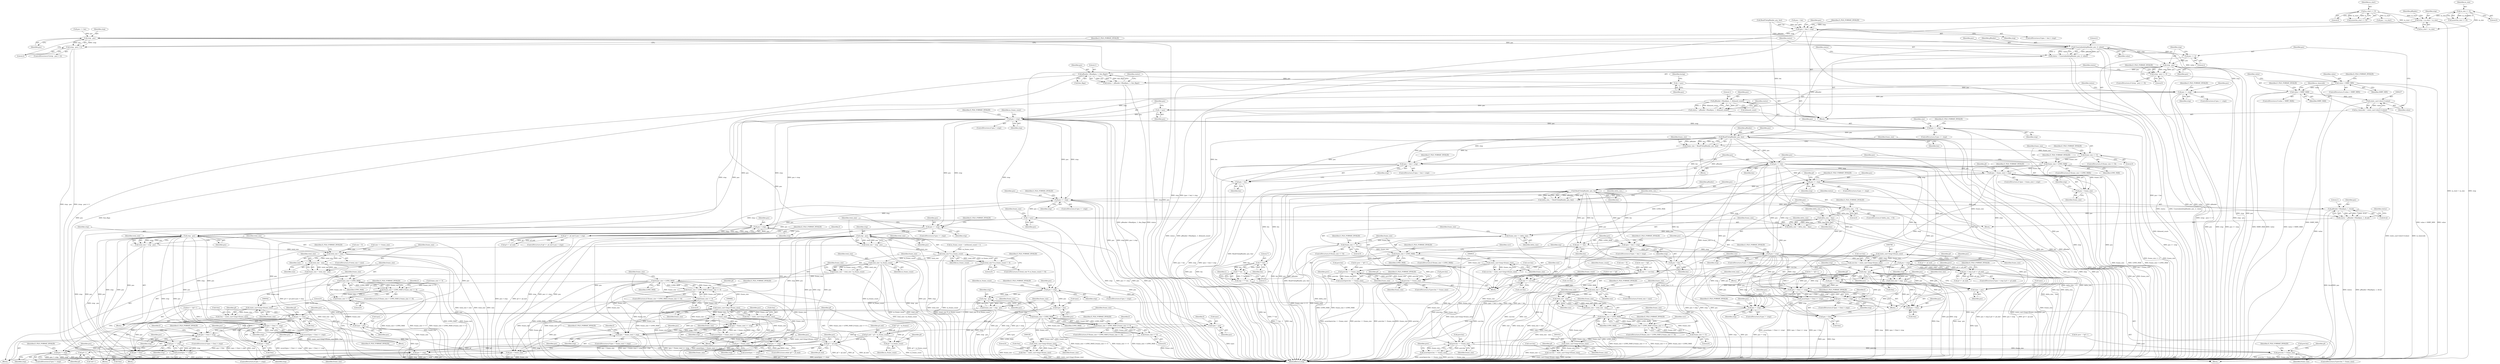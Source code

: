 digraph "0_Android_cc274e2abe8b2a6698a5c47d8aa4bb45f1f9538d_33@integer" {
"1000165" [label="(Call,stop = m_start + m_size)"];
"1000141" [label="(Call,m_start >= 0)"];
"1000145" [label="(Call,m_size >= 0)"];
"1000191" [label="(Call,(pos + len) > stop)"];
"1000203" [label="(Call,stop - pos)"];
"1000202" [label="(Call,(stop - pos) < 2)"];
"1000213" [label="(Call,UnserializeInt(pReader, pos, 2, value))"];
"1000211" [label="(Call,status = UnserializeInt(pReader, pos, 2, value))"];
"1000223" [label="(Call,value < SHRT_MIN)"];
"1000229" [label="(Call,value > SHRT_MAX)"];
"1000236" [label="(Call,static_cast<short>(value))"];
"1000234" [label="(Call,m_timecode = static_cast<short>(value))"];
"1000239" [label="(Call,pos += 2)"];
"1000244" [label="(Call,stop - pos)"];
"1000243" [label="(Call,(stop - pos) <= 0)"];
"1000252" [label="(Call,pReader->Read(pos, 1, &m_flags))"];
"1000250" [label="(Call,status = pReader->Read(pos, 1, &m_flags))"];
"1000270" [label="(Call,++pos)"];
"1000278" [label="(Call,pos > stop)"];
"1000304" [label="(Call,f.pos = pos)"];
"1000312" [label="(Call,stop - pos)"];
"1000310" [label="(Call,frame_size = stop - pos)"];
"1000317" [label="(Call,frame_size > LONG_MAX)"];
"1000316" [label="(Call,frame_size > LONG_MAX || frame_size <= 0)"];
"1000320" [label="(Call,frame_size <= 0)"];
"1000329" [label="(Call,static_cast<long>(frame_size))"];
"1000325" [label="(Call,f.len = static_cast<long>(frame_size))"];
"1000335" [label="(Call,pos >= stop)"];
"1000343" [label="(Call,pReader->Read(pos, 1, &biased_count))"];
"1000341" [label="(Call,status = pReader->Read(pos, 1, &biased_count))"];
"1000352" [label="(Call,++pos)"];
"1000355" [label="(Call,pos > stop)"];
"1000418" [label="(Call,pos >= stop)"];
"1000425" [label="(Call,pReader->Read(pos, 1, &val))"];
"1000423" [label="(Call,status = pReader->Read(pos, 1, &val))"];
"1000434" [label="(Call,++pos)"];
"1000486" [label="(Call,pos > stop)"];
"1000482" [label="(Call,pf >= pf_end || pos > stop)"];
"1000512" [label="(Call,stop - pos)"];
"1000510" [label="(Call,total_size = stop - pos)"];
"1000516" [label="(Call,total_size < size)"];
"1000524" [label="(Call,total_size - size)"];
"1000522" [label="(Call,frame_size = total_size - size)"];
"1000529" [label="(Call,frame_size > LONG_MAX)"];
"1000528" [label="(Call,frame_size > LONG_MAX || frame_size <= 0)"];
"1000532" [label="(Call,frame_size <= 0)"];
"1000541" [label="(Call,static_cast<long>(frame_size))"];
"1000537" [label="(Call,f.len = static_cast<long>(frame_size))"];
"1000559" [label="(Call,(pos + f.len) <= stop)"];
"1000558" [label="(Call,assert((pos + f.len) <= stop))"];
"1000567" [label="(Call,(pos + f.len) > stop)"];
"1000587" [label="(Call,pos == stop)"];
"1000586" [label="(Call,assert(pos == stop))"];
"1000591" [label="(Call,pos != stop)"];
"1000560" [label="(Call,pos + f.len)"];
"1000568" [label="(Call,pos + f.len)"];
"1000576" [label="(Call,f.pos = pos)"];
"1000581" [label="(Call,pos += f.len)"];
"1000603" [label="(Call,pos >= stop)"];
"1000611" [label="(Call,stop - pos)"];
"1000609" [label="(Call,total_size = stop - pos)"];
"1000616" [label="(Call,total_size % m_frame_count)"];
"1000615" [label="(Call,(total_size % m_frame_count) != 0)"];
"1000625" [label="(Call,total_size / m_frame_count)"];
"1000623" [label="(Call,frame_size = total_size / m_frame_count)"];
"1000630" [label="(Call,frame_size > LONG_MAX)"];
"1000629" [label="(Call,frame_size > LONG_MAX || frame_size <= 0)"];
"1000633" [label="(Call,frame_size <= 0)"];
"1000653" [label="(Call,(pos + frame_size) <= stop)"];
"1000652" [label="(Call,assert((pos + frame_size) <= stop))"];
"1000659" [label="(Call,(pos + frame_size) > stop)"];
"1000688" [label="(Call,pos == stop)"];
"1000687" [label="(Call,assert(pos == stop))"];
"1000692" [label="(Call,pos != stop)"];
"1000654" [label="(Call,pos + frame_size)"];
"1000660" [label="(Call,pos + frame_size)"];
"1000681" [label="(Call,static_cast<long>(frame_size))"];
"1000677" [label="(Call,f.len = static_cast<long>(frame_size))"];
"1000684" [label="(Call,pos += frame_size)"];
"1000672" [label="(Call,f.pos = pos)"];
"1000642" [label="(Call,pf_end = pf + m_frame_count)"];
"1000648" [label="(Call,pf != pf_end)"];
"1000670" [label="(Call,pf++)"];
"1000644" [label="(Call,pf + m_frame_count)"];
"1000704" [label="(Call,pos >= stop)"];
"1000720" [label="(Call,ReadUInt(pReader, pos, len))"];
"1000718" [label="(Call,frame_size = ReadUInt(pReader, pos, len))"];
"1000725" [label="(Call,frame_size <= 0)"];
"1000731" [label="(Call,frame_size > LONG_MAX)"];
"1000748" [label="(Call,(pos + frame_size) > stop)"];
"1000795" [label="(Call,pos >= stop)"];
"1000853" [label="(Call,ReadUInt(pReader, pos, len))"];
"1000851" [label="(Call,delta_size_ = ReadUInt(pReader, pos, len))"];
"1000858" [label="(Call,delta_size_ < 0)"];
"1000892" [label="(Call,delta_size_ - bias)"];
"1000890" [label="(Call,delta_size = delta_size_ - bias)"];
"1000895" [label="(Call,frame_size += delta_size)"];
"1000899" [label="(Call,frame_size <= 0)"];
"1000905" [label="(Call,frame_size > LONG_MAX)"];
"1000914" [label="(Call,static_cast<long>(frame_size))"];
"1000817" [label="(Call,prev.len == frame_size)"];
"1000816" [label="(Call,assert(prev.len == frame_size))"];
"1000823" [label="(Call,prev.len != frame_size)"];
"1000946" [label="(Call,prev.len == frame_size)"];
"1000945" [label="(Call,assert(prev.len == frame_size))"];
"1000952" [label="(Call,prev.len != frame_size)"];
"1000910" [label="(Call,curr.len = static_cast<long>(frame_size))"];
"1000917" [label="(Call,size += curr.len)"];
"1000989" [label="(Call,total_size < size)"];
"1000996" [label="(Call,total_size - size)"];
"1000994" [label="(Call,frame_size = total_size - size)"];
"1001001" [label="(Call,frame_size > LONG_MAX)"];
"1001000" [label="(Call,frame_size > LONG_MAX || frame_size <= 0)"];
"1001004" [label="(Call,frame_size <= 0)"];
"1001013" [label="(Call,static_cast<long>(frame_size))"];
"1001009" [label="(Call,curr.len = static_cast<long>(frame_size))"];
"1000864" [label="(Call,(pos + len) > stop)"];
"1000875" [label="(Call,pos > stop)"];
"1000931" [label="(Call,pos > stop)"];
"1000930" [label="(Call,pos > stop || pf >= pf_end)"];
"1000985" [label="(Call,stop - pos)"];
"1000983" [label="(Call,total_size = stop - pos)"];
"1001031" [label="(Call,(pos + f.len) <= stop)"];
"1001030" [label="(Call,assert((pos + f.len) <= stop))"];
"1001039" [label="(Call,(pos + f.len) > stop)"];
"1001059" [label="(Call,pos != stop)"];
"1001032" [label="(Call,pos + f.len)"];
"1001040" [label="(Call,pos + f.len)"];
"1001048" [label="(Call,f.pos = pos)"];
"1001053" [label="(Call,pos += f.len)"];
"1000865" [label="(Call,pos + len)"];
"1000871" [label="(Call,pos += len)"];
"1000884" [label="(Call,7 * len)"];
"1000883" [label="(Call,7 * len - 1)"];
"1000881" [label="(Call,exp = 7 * len - 1)"];
"1000749" [label="(Call,pos + frame_size)"];
"1000779" [label="(Call,static_cast<long>(frame_size))"];
"1000775" [label="(Call,curr.len = static_cast<long>(frame_size))"];
"1000782" [label="(Call,size += curr.len)"];
"1000737" [label="(Call,(pos + len) > stop)"];
"1000738" [label="(Call,pos + len)"];
"1000744" [label="(Call,pos += len)"];
"1000227" [label="(Identifier,E_FILE_FORMAT_INVALID)"];
"1000629" [label="(Call,frame_size > LONG_MAX || frame_size <= 0)"];
"1000359" [label="(Identifier,E_FILE_FORMAT_INVALID)"];
"1001058" [label="(ControlStructure,if (pos != stop))"];
"1000279" [label="(Identifier,pos)"];
"1000745" [label="(Identifier,pos)"];
"1001053" [label="(Call,pos += f.len)"];
"1000888" [label="(Identifier,L)"];
"1000166" [label="(Identifier,stop)"];
"1000731" [label="(Call,frame_size > LONG_MAX)"];
"1000335" [label="(Call,pos >= stop)"];
"1000754" [label="(Identifier,E_FILE_FORMAT_INVALID)"];
"1000604" [label="(Identifier,pos)"];
"1000854" [label="(Identifier,pReader)"];
"1000997" [label="(Identifier,total_size)"];
"1000510" [label="(Call,total_size = stop - pos)"];
"1000690" [label="(Identifier,stop)"];
"1000739" [label="(Identifier,pos)"];
"1000736" [label="(ControlStructure,if ((pos + len) > stop))"];
"1000691" [label="(ControlStructure,if (pos != stop))"];
"1000325" [label="(Call,f.len = static_cast<long>(frame_size))"];
"1000824" [label="(Call,prev.len)"];
"1000172" [label="(Identifier,pReader)"];
"1000426" [label="(Identifier,pos)"];
"1000683" [label="(Identifier,frame_size)"];
"1000818" [label="(Call,prev.len)"];
"1000743" [label="(Identifier,E_FILE_FORMAT_INVALID)"];
"1000628" [label="(ControlStructure,if (frame_size > LONG_MAX || frame_size <= 0))"];
"1000339" [label="(Identifier,E_FILE_FORMAT_INVALID)"];
"1000984" [label="(Identifier,total_size)"];
"1001023" [label="(Block,)"];
"1000165" [label="(Call,stop = m_start + m_size)"];
"1000991" [label="(Identifier,size)"];
"1000361" [label="(Identifier,m_frame_count)"];
"1000526" [label="(Identifier,size)"];
"1000732" [label="(Identifier,frame_size)"];
"1000906" [label="(Identifier,frame_size)"];
"1000950" [label="(Identifier,frame_size)"];
"1000893" [label="(Identifier,delta_size_)"];
"1000592" [label="(Identifier,pos)"];
"1000832" [label="(Identifier,pf)"];
"1000811" [label="(Call,& prev = *pf++)"];
"1000253" [label="(Identifier,pos)"];
"1000625" [label="(Call,total_size / m_frame_count)"];
"1000954" [label="(Identifier,prev)"];
"1000345" [label="(Literal,1)"];
"1000577" [label="(Call,f.pos)"];
"1000387" [label="(Block,)"];
"1000326" [label="(Call,f.len)"];
"1000242" [label="(ControlStructure,if ((stop - pos) <= 0))"];
"1000886" [label="(Identifier,len)"];
"1000228" [label="(ControlStructure,if (value > SHRT_MAX))"];
"1000635" [label="(Literal,0)"];
"1000656" [label="(Identifier,frame_size)"];
"1001002" [label="(Identifier,frame_size)"];
"1000334" [label="(ControlStructure,if (pos >= stop))"];
"1000892" [label="(Call,delta_size_ - bias)"];
"1000549" [label="(Identifier,pf)"];
"1001037" [label="(Identifier,stop)"];
"1000705" [label="(Identifier,pos)"];
"1000928" [label="(Block,)"];
"1000737" [label="(Call,(pos + len) > stop)"];
"1000718" [label="(Call,frame_size = ReadUInt(pReader, pos, len))"];
"1000532" [label="(Call,frame_size <= 0)"];
"1000488" [label="(Identifier,stop)"];
"1000627" [label="(Identifier,m_frame_count)"];
"1000860" [label="(Literal,0)"];
"1000750" [label="(Identifier,pos)"];
"1000934" [label="(Call,pf >= pf_end)"];
"1000435" [label="(Identifier,pos)"];
"1000342" [label="(Identifier,status)"];
"1000746" [label="(Identifier,len)"];
"1000315" [label="(ControlStructure,if (frame_size > LONG_MAX || frame_size <= 0))"];
"1000344" [label="(Identifier,pos)"];
"1000882" [label="(Identifier,exp)"];
"1000234" [label="(Call,m_timecode = static_cast<short>(value))"];
"1000531" [label="(Identifier,LONG_MAX)"];
"1000687" [label="(Call,assert(pos == stop))"];
"1000490" [label="(Identifier,E_FILE_FORMAT_INVALID)"];
"1000494" [label="(Identifier,f)"];
"1000346" [label="(Call,&biased_count)"];
"1000607" [label="(Identifier,E_FILE_FORMAT_INVALID)"];
"1000793" [label="(Block,)"];
"1000822" [label="(ControlStructure,if (prev.len != frame_size))"];
"1001045" [label="(Identifier,stop)"];
"1000538" [label="(Call,f.len)"];
"1000988" [label="(ControlStructure,if (total_size < size))"];
"1000853" [label="(Call,ReadUInt(pReader, pos, len))"];
"1000617" [label="(Identifier,total_size)"];
"1000646" [label="(Identifier,m_frame_count)"];
"1000696" [label="(Identifier,E_FILE_FORMAT_INVALID)"];
"1000321" [label="(Identifier,frame_size)"];
"1000863" [label="(ControlStructure,if ((pos + len) > stop))"];
"1000897" [label="(Identifier,delta_size)"];
"1000648" [label="(Call,pf != pf_end)"];
"1000354" [label="(ControlStructure,if (pos > stop))"];
"1000686" [label="(Identifier,frame_size)"];
"1000776" [label="(Call,curr.len)"];
"1000145" [label="(Call,m_size >= 0)"];
"1000871" [label="(Call,pos += len)"];
"1000311" [label="(Identifier,frame_size)"];
"1000618" [label="(Identifier,m_frame_count)"];
"1001005" [label="(Identifier,frame_size)"];
"1001059" [label="(Call,pos != stop)"];
"1000205" [label="(Identifier,pos)"];
"1000236" [label="(Call,static_cast<short>(value))"];
"1000735" [label="(Identifier,E_FILE_FORMAT_INVALID)"];
"1000947" [label="(Call,prev.len)"];
"1000528" [label="(Call,frame_size > LONG_MAX || frame_size <= 0)"];
"1000616" [label="(Call,total_size % m_frame_count)"];
"1000749" [label="(Call,pos + frame_size)"];
"1000425" [label="(Call,pReader->Read(pos, 1, &val))"];
"1000206" [label="(Literal,2)"];
"1000243" [label="(Call,(stop - pos) <= 0)"];
"1000317" [label="(Call,frame_size > LONG_MAX)"];
"1000353" [label="(Identifier,pos)"];
"1000167" [label="(Call,m_start + m_size)"];
"1001032" [label="(Call,pos + f.len)"];
"1000797" [label="(Identifier,stop)"];
"1000533" [label="(Identifier,frame_size)"];
"1000224" [label="(Identifier,value)"];
"1000576" [label="(Call,f.pos = pos)"];
"1000491" [label="(Block,)"];
"1000523" [label="(Identifier,frame_size)"];
"1000651" [label="(Block,)"];
"1000727" [label="(Literal,0)"];
"1000420" [label="(Identifier,stop)"];
"1001052" [label="(Identifier,pos)"];
"1000931" [label="(Call,pos > stop)"];
"1000663" [label="(Identifier,stop)"];
"1000642" [label="(Call,pf_end = pf + m_frame_count)"];
"1000757" [label="(Identifier,pf)"];
"1000357" [label="(Identifier,stop)"];
"1000567" [label="(Call,(pos + f.len) > stop)"];
"1000958" [label="(Identifier,E_FILE_FORMAT_INVALID)"];
"1000250" [label="(Call,status = pReader->Read(pos, 1, &m_flags))"];
"1000704" [label="(Call,pos >= stop)"];
"1001003" [label="(Identifier,LONG_MAX)"];
"1000747" [label="(ControlStructure,if ((pos + frame_size) > stop))"];
"1000900" [label="(Identifier,frame_size)"];
"1000624" [label="(Identifier,frame_size)"];
"1000180" [label="(Call,ReadUInt(pReader, pos, len))"];
"1000434" [label="(Call,++pos)"];
"1000612" [label="(Identifier,stop)"];
"1000246" [label="(Identifier,pos)"];
"1000322" [label="(Literal,0)"];
"1001010" [label="(Call,curr.len)"];
"1000570" [label="(Call,f.len)"];
"1000258" [label="(Identifier,status)"];
"1000520" [label="(Identifier,E_FILE_FORMAT_INVALID)"];
"1000541" [label="(Call,static_cast<long>(frame_size))"];
"1000740" [label="(Identifier,len)"];
"1000517" [label="(Identifier,total_size)"];
"1000816" [label="(Call,assert(prev.len == frame_size))"];
"1000983" [label="(Call,total_size = stop - pos)"];
"1001066" [label="(MethodReturn,long)"];
"1001004" [label="(Call,frame_size <= 0)"];
"1001021" [label="(Identifier,pf)"];
"1000191" [label="(Call,(pos + len) > stop)"];
"1000537" [label="(Call,f.len = static_cast<long>(frame_size))"];
"1000909" [label="(Identifier,E_FILE_FORMAT_INVALID)"];
"1000415" [label="(Block,)"];
"1001055" [label="(Call,f.len)"];
"1000144" [label="(Call,assert(m_size >= 0))"];
"1000588" [label="(Identifier,pos)"];
"1000235" [label="(Identifier,m_timecode)"];
"1000741" [label="(Identifier,stop)"];
"1000284" [label="(Identifier,m_frame_count)"];
"1000352" [label="(Call,++pos)"];
"1000733" [label="(Identifier,LONG_MAX)"];
"1000282" [label="(Identifier,E_FILE_FORMAT_INVALID)"];
"1000904" [label="(ControlStructure,if (frame_size > LONG_MAX))"];
"1000530" [label="(Identifier,frame_size)"];
"1000883" [label="(Call,7 * len - 1)"];
"1000946" [label="(Call,prev.len == frame_size)"];
"1000543" [label="(Identifier,frame_size)"];
"1001047" [label="(Identifier,E_FILE_FORMAT_INVALID)"];
"1000561" [label="(Identifier,pos)"];
"1000427" [label="(Literal,1)"];
"1000634" [label="(Identifier,frame_size)"];
"1000907" [label="(Identifier,LONG_MAX)"];
"1000655" [label="(Identifier,pos)"];
"1000143" [label="(Literal,0)"];
"1000613" [label="(Identifier,pos)"];
"1000254" [label="(Literal,1)"];
"1000864" [label="(Call,(pos + len) > stop)"];
"1000995" [label="(Identifier,frame_size)"];
"1000719" [label="(Identifier,frame_size)"];
"1000856" [label="(Identifier,len)"];
"1000558" [label="(Call,assert((pos + f.len) <= stop))"];
"1000195" [label="(Identifier,stop)"];
"1000569" [label="(Identifier,pos)"];
"1000914" [label="(Call,static_cast<long>(frame_size))"];
"1000796" [label="(Identifier,pos)"];
"1000142" [label="(Identifier,m_start)"];
"1000644" [label="(Call,pf + m_frame_count)"];
"1000211" [label="(Call,status = UnserializeInt(pReader, pos, 2, value))"];
"1000587" [label="(Call,pos == stop)"];
"1000318" [label="(Identifier,frame_size)"];
"1000867" [label="(Identifier,len)"];
"1000658" [label="(ControlStructure,if ((pos + frame_size) > stop))"];
"1000614" [label="(ControlStructure,if ((total_size % m_frame_count) != 0))"];
"1000146" [label="(Identifier,m_size)"];
"1000516" [label="(Call,total_size < size)"];
"1000654" [label="(Call,pos + frame_size)"];
"1000794" [label="(ControlStructure,if (pos >= stop))"];
"1000271" [label="(Identifier,pos)"];
"1000223" [label="(Call,value < SHRT_MIN)"];
"1000989" [label="(Call,total_size < size)"];
"1000917" [label="(Call,size += curr.len)"];
"1000665" [label="(Identifier,E_FILE_FORMAT_INVALID)"];
"1000725" [label="(Call,frame_size <= 0)"];
"1000147" [label="(Literal,0)"];
"1000562" [label="(Call,f.len)"];
"1000940" [label="(Call,& prev = *pf++)"];
"1000591" [label="(Call,pos != stop)"];
"1000512" [label="(Call,stop - pos)"];
"1000766" [label="(Call,& curr = *pf)"];
"1000255" [label="(Call,&m_flags)"];
"1001000" [label="(Call,frame_size > LONG_MAX || frame_size <= 0)"];
"1000580" [label="(Identifier,pos)"];
"1000192" [label="(Call,pos + len)"];
"1000653" [label="(Call,(pos + frame_size) <= stop)"];
"1000239" [label="(Call,pos += 2)"];
"1000575" [label="(Identifier,E_FILE_FORMAT_INVALID)"];
"1000932" [label="(Identifier,pos)"];
"1000589" [label="(Identifier,stop)"];
"1000724" [label="(ControlStructure,if (frame_size <= 0))"];
"1000581" [label="(Call,pos += f.len)"];
"1000851" [label="(Call,delta_size_ = ReadUInt(pReader, pos, len))"];
"1000251" [label="(Identifier,status)"];
"1001040" [label="(Call,pos + f.len)"];
"1000868" [label="(Identifier,stop)"];
"1000559" [label="(Call,(pos + f.len) <= stop)"];
"1000566" [label="(ControlStructure,if ((pos + f.len) > stop))"];
"1000249" [label="(Identifier,E_FILE_FORMAT_INVALID)"];
"1000466" [label="(Call,frame_size <= 0)"];
"1001038" [label="(ControlStructure,if ((pos + f.len) > stop))"];
"1000781" [label="(Identifier,frame_size)"];
"1000855" [label="(Identifier,pos)"];
"1000215" [label="(Identifier,pos)"];
"1000331" [label="(Identifier,frame_size)"];
"1000551" [label="(Block,)"];
"1000698" [label="(Block,)"];
"1000631" [label="(Identifier,frame_size)"];
"1000398" [label="(Call,size = 0)"];
"1001049" [label="(Call,f.pos)"];
"1000481" [label="(ControlStructure,if (pf >= pf_end || pos > stop))"];
"1000637" [label="(Identifier,E_FILE_FORMAT_INVALID)"];
"1000953" [label="(Call,prev.len)"];
"1000527" [label="(ControlStructure,if (frame_size > LONG_MAX || frame_size <= 0))"];
"1000274" [label="(Identifier,lacing)"];
"1000310" [label="(Call,frame_size = stop - pos)"];
"1000910" [label="(Call,curr.len = static_cast<long>(frame_size))"];
"1000241" [label="(Literal,2)"];
"1000748" [label="(Call,(pos + frame_size) > stop)"];
"1000660" [label="(Call,pos + frame_size)"];
"1000827" [label="(Identifier,frame_size)"];
"1000870" [label="(Identifier,E_FILE_FORMAT_INVALID)"];
"1001013" [label="(Call,static_cast<long>(frame_size))"];
"1000872" [label="(Identifier,pos)"];
"1000668" [label="(Identifier,f)"];
"1000645" [label="(Identifier,pf)"];
"1000573" [label="(Identifier,stop)"];
"1000536" [label="(Identifier,E_FILE_FORMAT_INVALID)"];
"1000630" [label="(Call,frame_size > LONG_MAX)"];
"1000738" [label="(Call,pos + len)"];
"1000956" [label="(Identifier,frame_size)"];
"1000875" [label="(Call,pos > stop)"];
"1000428" [label="(Call,&val)"];
"1000782" [label="(Call,size += curr.len)"];
"1000994" [label="(Call,frame_size = total_size - size)"];
"1000553" [label="(Call,& f = *pf++)"];
"1000873" [label="(Identifier,len)"];
"1000918" [label="(Identifier,size)"];
"1000952" [label="(Call,prev.len != frame_size)"];
"1000961" [label="(Identifier,pf)"];
"1000876" [label="(Identifier,pos)"];
"1000225" [label="(Identifier,SHRT_MIN)"];
"1000308" [label="(Identifier,pos)"];
"1000901" [label="(Literal,0)"];
"1000996" [label="(Call,total_size - size)"];
"1000222" [label="(ControlStructure,if (value < SHRT_MIN))"];
"1000935" [label="(Identifier,pf)"];
"1000199" [label="(Identifier,pos)"];
"1000751" [label="(Identifier,frame_size)"];
"1000752" [label="(Identifier,stop)"];
"1000679" [label="(Identifier,f)"];
"1000336" [label="(Identifier,pos)"];
"1000678" [label="(Call,f.len)"];
"1000784" [label="(Call,curr.len)"];
"1000329" [label="(Call,static_cast<long>(frame_size))"];
"1000324" [label="(Identifier,E_FILE_FORMAT_INVALID)"];
"1000568" [label="(Call,pos + f.len)"];
"1000859" [label="(Identifier,delta_size_)"];
"1000788" [label="(Identifier,frame_count)"];
"1000424" [label="(Identifier,status)"];
"1000565" [label="(Identifier,stop)"];
"1000632" [label="(Identifier,LONG_MAX)"];
"1000884" [label="(Call,7 * len)"];
"1000333" [label="(Literal,0)"];
"1000726" [label="(Identifier,frame_size)"];
"1000230" [label="(Identifier,value)"];
"1000198" [label="(Call,pos += len)"];
"1000595" [label="(Identifier,E_FILE_FORMAT_INVALID)"];
"1000930" [label="(Call,pos > stop || pf >= pf_end)"];
"1000659" [label="(Call,(pos + frame_size) > stop)"];
"1000229" [label="(Call,value > SHRT_MAX)"];
"1000672" [label="(Call,f.pos = pos)"];
"1001033" [label="(Identifier,pos)"];
"1000437" [label="(Identifier,frame_size)"];
"1000916" [label="(Identifier,frame_size)"];
"1000511" [label="(Identifier,total_size)"];
"1000945" [label="(Call,assert(prev.len == frame_size))"];
"1001054" [label="(Identifier,pos)"];
"1000779" [label="(Call,static_cast<long>(frame_size))"];
"1000643" [label="(Identifier,pf_end)"];
"1000903" [label="(Identifier,E_FILE_FORMAT_INVALID)"];
"1000835" [label="(Call,pf >= pf_end)"];
"1000161" [label="(Call,pos = m_start)"];
"1000919" [label="(Call,curr.len)"];
"1000476" [label="(Call,size += frame_size)"];
"1000823" [label="(Call,prev.len != frame_size)"];
"1000525" [label="(Identifier,total_size)"];
"1000877" [label="(Identifier,stop)"];
"1000583" [label="(Call,f.len)"];
"1001025" [label="(Call,& f = *pf++)"];
"1000240" [label="(Identifier,pos)"];
"1000197" [label="(Identifier,E_FILE_FORMAT_INVALID)"];
"1000431" [label="(Identifier,status)"];
"1000650" [label="(Identifier,pf_end)"];
"1000817" [label="(Call,prev.len == frame_size)"];
"1000518" [label="(Identifier,size)"];
"1000349" [label="(Identifier,status)"];
"1000238" [label="(Identifier,value)"];
"1000661" [label="(Identifier,pos)"];
"1000304" [label="(Call,f.pos = pos)"];
"1000545" [label="(Identifier,pf)"];
"1000602" [label="(ControlStructure,if (pos >= stop))"];
"1000874" [label="(ControlStructure,if (pos > stop))"];
"1000684" [label="(Call,pos += frame_size)"];
"1001041" [label="(Identifier,pos)"];
"1000320" [label="(Call,frame_size <= 0)"];
"1000529" [label="(Call,frame_size > LONG_MAX)"];
"1000610" [label="(Identifier,total_size)"];
"1000313" [label="(Identifier,stop)"];
"1000905" [label="(Call,frame_size > LONG_MAX)"];
"1000941" [label="(Identifier,prev)"];
"1000929" [label="(ControlStructure,if (pos > stop || pf >= pf_end))"];
"1000640" [label="(Identifier,pf)"];
"1000911" [label="(Call,curr.len)"];
"1000852" [label="(Identifier,delta_size_)"];
"1000933" [label="(Identifier,stop)"];
"1000214" [label="(Identifier,pReader)"];
"1000487" [label="(Identifier,pos)"];
"1000621" [label="(Identifier,E_FILE_FORMAT_INVALID)"];
"1000515" [label="(ControlStructure,if (total_size < size))"];
"1000593" [label="(Identifier,stop)"];
"1000898" [label="(ControlStructure,if (frame_size <= 0))"];
"1000802" [label="(Identifier,pf)"];
"1000894" [label="(Identifier,bias)"];
"1001030" [label="(Call,assert((pos + f.len) <= stop))"];
"1000720" [label="(Call,ReadUInt(pReader, pos, len))"];
"1000360" [label="(Call,m_frame_count = int(biased_count) + 1)"];
"1000673" [label="(Call,f.pos)"];
"1000278" [label="(Call,pos > stop)"];
"1000202" [label="(Call,(stop - pos) < 2)"];
"1000895" [label="(Call,frame_size += delta_size)"];
"1000657" [label="(Identifier,stop)"];
"1000652" [label="(Call,assert((pos + frame_size) <= stop))"];
"1000204" [label="(Identifier,stop)"];
"1000890" [label="(Call,delta_size = delta_size_ - bias)"];
"1000694" [label="(Identifier,stop)"];
"1001017" [label="(Identifier,pf)"];
"1000858" [label="(Call,delta_size_ < 0)"];
"1000277" [label="(ControlStructure,if (pos > stop))"];
"1000722" [label="(Identifier,pos)"];
"1000744" [label="(Call,pos += len)"];
"1000252" [label="(Call,pReader->Read(pos, 1, &m_flags))"];
"1001031" [label="(Call,(pos + f.len) <= stop)"];
"1000706" [label="(Identifier,stop)"];
"1000203" [label="(Call,stop - pos)"];
"1000623" [label="(Call,frame_size = total_size / m_frame_count)"];
"1000685" [label="(Identifier,pos)"];
"1000881" [label="(Call,exp = 7 * len - 1)"];
"1000693" [label="(Identifier,pos)"];
"1000417" [label="(ControlStructure,if (pos >= stop))"];
"1000841" [label="(Call,& curr = *pf)"];
"1000609" [label="(Call,total_size = stop - pos)"];
"1000689" [label="(Identifier,pos)"];
"1000615" [label="(Call,(total_size % m_frame_count) != 0)"];
"1000201" [label="(ControlStructure,if ((stop - pos) < 2))"];
"1000710" [label="(Call,size = 0)"];
"1000213" [label="(Call,UnserializeInt(pReader, pos, 2, value))"];
"1000233" [label="(Identifier,E_FILE_FORMAT_INVALID)"];
"1001006" [label="(Literal,0)"];
"1001008" [label="(Identifier,E_FILE_FORMAT_INVALID)"];
"1000676" [label="(Identifier,pos)"];
"1000312" [label="(Call,stop - pos)"];
"1000355" [label="(Call,pos > stop)"];
"1000486" [label="(Call,pos > stop)"];
"1001001" [label="(Call,frame_size > LONG_MAX)"];
"1000316" [label="(Call,frame_size > LONG_MAX || frame_size <= 0)"];
"1000270" [label="(Call,++pos)"];
"1000423" [label="(Call,status = pReader->Read(pos, 1, &val))"];
"1000662" [label="(Identifier,frame_size)"];
"1000560" [label="(Call,pos + f.len)"];
"1000799" [label="(Identifier,E_FILE_FORMAT_INVALID)"];
"1000681" [label="(Call,static_cast<long>(frame_size))"];
"1000857" [label="(ControlStructure,if (delta_size_ < 0))"];
"1000649" [label="(Identifier,pf)"];
"1000669" [label="(Call,*pf++)"];
"1001015" [label="(Identifier,frame_size)"];
"1000671" [label="(Identifier,pf)"];
"1000524" [label="(Call,total_size - size)"];
"1000885" [label="(Literal,7)"];
"1000912" [label="(Identifier,curr)"];
"1000938" [label="(Identifier,E_FILE_FORMAT_INVALID)"];
"1000123" [label="(Block,)"];
"1000513" [label="(Identifier,stop)"];
"1000829" [label="(Identifier,E_FILE_FORMAT_INVALID)"];
"1000212" [label="(Identifier,status)"];
"1000140" [label="(Call,assert(m_start >= 0))"];
"1000677" [label="(Call,f.len = static_cast<long>(frame_size))"];
"1001060" [label="(Identifier,pos)"];
"1000999" [label="(ControlStructure,if (frame_size > LONG_MAX || frame_size <= 0))"];
"1000217" [label="(Identifier,value)"];
"1000327" [label="(Identifier,f)"];
"1000418" [label="(Call,pos >= stop)"];
"1000899" [label="(Call,frame_size <= 0)"];
"1000419" [label="(Identifier,pos)"];
"1000341" [label="(Call,status = pReader->Read(pos, 1, &biased_count))"];
"1001009" [label="(Call,curr.len = static_cast<long>(frame_size))"];
"1000692" [label="(Call,pos != stop)"];
"1000821" [label="(Identifier,frame_size)"];
"1000764" [label="(Block,)"];
"1000721" [label="(Identifier,pReader)"];
"1000245" [label="(Identifier,stop)"];
"1001011" [label="(Identifier,curr)"];
"1000866" [label="(Identifier,pos)"];
"1000305" [label="(Call,f.pos)"];
"1000216" [label="(Literal,2)"];
"1000586" [label="(Call,assert(pos == stop))"];
"1000865" [label="(Call,pos + len)"];
"1000582" [label="(Identifier,pos)"];
"1001039" [label="(Call,(pos + f.len) > stop)"];
"1000985" [label="(Call,stop - pos)"];
"1000190" [label="(ControlStructure,if ((pos + len) > stop))"];
"1001063" [label="(Identifier,E_FILE_FORMAT_INVALID)"];
"1000951" [label="(ControlStructure,if (prev.len != frame_size))"];
"1000795" [label="(Call,pos >= stop)"];
"1000626" [label="(Identifier,total_size)"];
"1000141" [label="(Call,m_start >= 0)"];
"1000891" [label="(Identifier,delta_size)"];
"1000887" [label="(Literal,1)"];
"1000343" [label="(Call,pReader->Read(pos, 1, &biased_count))"];
"1000711" [label="(Identifier,size)"];
"1000314" [label="(Identifier,pos)"];
"1000730" [label="(ControlStructure,if (frame_size > LONG_MAX))"];
"1001061" [label="(Identifier,stop)"];
"1000337" [label="(Identifier,stop)"];
"1000534" [label="(Literal,0)"];
"1000647" [label="(ControlStructure,while (pf != pf_end))"];
"1000998" [label="(Identifier,size)"];
"1000986" [label="(Identifier,stop)"];
"1000244" [label="(Call,stop - pos)"];
"1000987" [label="(Identifier,pos)"];
"1000783" [label="(Identifier,size)"];
"1000619" [label="(Literal,0)"];
"1000639" [label="(Call,* pf = m_frames)"];
"1000522" [label="(Call,frame_size = total_size - size)"];
"1000483" [label="(Call,pf >= pf_end)"];
"1000539" [label="(Identifier,f)"];
"1000990" [label="(Identifier,total_size)"];
"1000633" [label="(Call,frame_size <= 0)"];
"1000590" [label="(ControlStructure,if (pos != stop))"];
"1000896" [label="(Identifier,frame_size)"];
"1000276" [label="(Block,)"];
"1000603" [label="(Call,pos >= stop)"];
"1000605" [label="(Identifier,stop)"];
"1000280" [label="(Identifier,stop)"];
"1000923" [label="(Identifier,frame_count)"];
"1000703" [label="(ControlStructure,if (pos >= stop))"];
"1000670" [label="(Call,pf++)"];
"1001042" [label="(Call,f.len)"];
"1000993" [label="(Identifier,E_FILE_FORMAT_INVALID)"];
"1000879" [label="(Identifier,E_FILE_FORMAT_INVALID)"];
"1000247" [label="(Literal,0)"];
"1000708" [label="(Identifier,E_FILE_FORMAT_INVALID)"];
"1000723" [label="(Identifier,len)"];
"1000825" [label="(Identifier,prev)"];
"1000862" [label="(Identifier,E_FILE_FORMAT_INVALID)"];
"1000514" [label="(Identifier,pos)"];
"1000578" [label="(Identifier,f)"];
"1000219" [label="(Identifier,status)"];
"1001048" [label="(Call,f.pos = pos)"];
"1001065" [label="(Literal,0)"];
"1000601" [label="(Block,)"];
"1000611" [label="(Call,stop - pos)"];
"1000775" [label="(Call,curr.len = static_cast<long>(frame_size))"];
"1001050" [label="(Identifier,f)"];
"1000356" [label="(Identifier,pos)"];
"1000231" [label="(Identifier,SHRT_MAX)"];
"1000319" [label="(Identifier,LONG_MAX)"];
"1000482" [label="(Call,pf >= pf_end || pos > stop)"];
"1000422" [label="(Identifier,E_FILE_FORMAT_INVALID)"];
"1000208" [label="(Identifier,E_FILE_FORMAT_INVALID)"];
"1001034" [label="(Call,f.len)"];
"1000688" [label="(Call,pos == stop)"];
"1000729" [label="(Identifier,E_FILE_FORMAT_INVALID)"];
"1000165" -> "1000123"  [label="AST: "];
"1000165" -> "1000167"  [label="CFG: "];
"1000166" -> "1000165"  [label="AST: "];
"1000167" -> "1000165"  [label="AST: "];
"1000172" -> "1000165"  [label="CFG: "];
"1000165" -> "1001066"  [label="DDG: stop"];
"1000165" -> "1001066"  [label="DDG: m_start + m_size"];
"1000141" -> "1000165"  [label="DDG: m_start"];
"1000145" -> "1000165"  [label="DDG: m_size"];
"1000165" -> "1000191"  [label="DDG: stop"];
"1000141" -> "1000140"  [label="AST: "];
"1000141" -> "1000143"  [label="CFG: "];
"1000142" -> "1000141"  [label="AST: "];
"1000143" -> "1000141"  [label="AST: "];
"1000140" -> "1000141"  [label="CFG: "];
"1000141" -> "1000140"  [label="DDG: m_start"];
"1000141" -> "1000140"  [label="DDG: 0"];
"1000141" -> "1000161"  [label="DDG: m_start"];
"1000141" -> "1000167"  [label="DDG: m_start"];
"1000145" -> "1000144"  [label="AST: "];
"1000145" -> "1000147"  [label="CFG: "];
"1000146" -> "1000145"  [label="AST: "];
"1000147" -> "1000145"  [label="AST: "];
"1000144" -> "1000145"  [label="CFG: "];
"1000145" -> "1000144"  [label="DDG: m_size"];
"1000145" -> "1000144"  [label="DDG: 0"];
"1000145" -> "1000167"  [label="DDG: m_size"];
"1000191" -> "1000190"  [label="AST: "];
"1000191" -> "1000195"  [label="CFG: "];
"1000192" -> "1000191"  [label="AST: "];
"1000195" -> "1000191"  [label="AST: "];
"1000197" -> "1000191"  [label="CFG: "];
"1000199" -> "1000191"  [label="CFG: "];
"1000191" -> "1001066"  [label="DDG: stop"];
"1000191" -> "1001066"  [label="DDG: (pos + len) > stop"];
"1000191" -> "1001066"  [label="DDG: pos + len"];
"1000180" -> "1000191"  [label="DDG: pos"];
"1000180" -> "1000191"  [label="DDG: len"];
"1000191" -> "1000203"  [label="DDG: stop"];
"1000203" -> "1000202"  [label="AST: "];
"1000203" -> "1000205"  [label="CFG: "];
"1000204" -> "1000203"  [label="AST: "];
"1000205" -> "1000203"  [label="AST: "];
"1000206" -> "1000203"  [label="CFG: "];
"1000203" -> "1001066"  [label="DDG: pos"];
"1000203" -> "1001066"  [label="DDG: stop"];
"1000203" -> "1000202"  [label="DDG: stop"];
"1000203" -> "1000202"  [label="DDG: pos"];
"1000198" -> "1000203"  [label="DDG: pos"];
"1000203" -> "1000213"  [label="DDG: pos"];
"1000203" -> "1000244"  [label="DDG: stop"];
"1000202" -> "1000201"  [label="AST: "];
"1000202" -> "1000206"  [label="CFG: "];
"1000206" -> "1000202"  [label="AST: "];
"1000208" -> "1000202"  [label="CFG: "];
"1000212" -> "1000202"  [label="CFG: "];
"1000202" -> "1001066"  [label="DDG: stop - pos"];
"1000202" -> "1001066"  [label="DDG: (stop - pos) < 2"];
"1000213" -> "1000211"  [label="AST: "];
"1000213" -> "1000217"  [label="CFG: "];
"1000214" -> "1000213"  [label="AST: "];
"1000215" -> "1000213"  [label="AST: "];
"1000216" -> "1000213"  [label="AST: "];
"1000217" -> "1000213"  [label="AST: "];
"1000211" -> "1000213"  [label="CFG: "];
"1000213" -> "1001066"  [label="DDG: value"];
"1000213" -> "1001066"  [label="DDG: pReader"];
"1000213" -> "1001066"  [label="DDG: pos"];
"1000213" -> "1000211"  [label="DDG: pReader"];
"1000213" -> "1000211"  [label="DDG: pos"];
"1000213" -> "1000211"  [label="DDG: 2"];
"1000213" -> "1000211"  [label="DDG: value"];
"1000180" -> "1000213"  [label="DDG: pReader"];
"1000213" -> "1000223"  [label="DDG: value"];
"1000213" -> "1000239"  [label="DDG: pos"];
"1000213" -> "1000720"  [label="DDG: pReader"];
"1000211" -> "1000123"  [label="AST: "];
"1000212" -> "1000211"  [label="AST: "];
"1000219" -> "1000211"  [label="CFG: "];
"1000211" -> "1001066"  [label="DDG: status"];
"1000211" -> "1001066"  [label="DDG: UnserializeInt(pReader, pos, 2, value)"];
"1000223" -> "1000222"  [label="AST: "];
"1000223" -> "1000225"  [label="CFG: "];
"1000224" -> "1000223"  [label="AST: "];
"1000225" -> "1000223"  [label="AST: "];
"1000227" -> "1000223"  [label="CFG: "];
"1000230" -> "1000223"  [label="CFG: "];
"1000223" -> "1001066"  [label="DDG: SHRT_MIN"];
"1000223" -> "1001066"  [label="DDG: value < SHRT_MIN"];
"1000223" -> "1001066"  [label="DDG: value"];
"1000223" -> "1000229"  [label="DDG: value"];
"1000229" -> "1000228"  [label="AST: "];
"1000229" -> "1000231"  [label="CFG: "];
"1000230" -> "1000229"  [label="AST: "];
"1000231" -> "1000229"  [label="AST: "];
"1000233" -> "1000229"  [label="CFG: "];
"1000235" -> "1000229"  [label="CFG: "];
"1000229" -> "1001066"  [label="DDG: value > SHRT_MAX"];
"1000229" -> "1001066"  [label="DDG: SHRT_MAX"];
"1000229" -> "1001066"  [label="DDG: value"];
"1000229" -> "1000236"  [label="DDG: value"];
"1000236" -> "1000234"  [label="AST: "];
"1000236" -> "1000238"  [label="CFG: "];
"1000237" -> "1000236"  [label="AST: "];
"1000238" -> "1000236"  [label="AST: "];
"1000234" -> "1000236"  [label="CFG: "];
"1000236" -> "1001066"  [label="DDG: value"];
"1000236" -> "1000234"  [label="DDG: value"];
"1000234" -> "1000123"  [label="AST: "];
"1000235" -> "1000234"  [label="AST: "];
"1000240" -> "1000234"  [label="CFG: "];
"1000234" -> "1001066"  [label="DDG: static_cast<short>(value)"];
"1000234" -> "1001066"  [label="DDG: m_timecode"];
"1000239" -> "1000123"  [label="AST: "];
"1000239" -> "1000241"  [label="CFG: "];
"1000240" -> "1000239"  [label="AST: "];
"1000241" -> "1000239"  [label="AST: "];
"1000245" -> "1000239"  [label="CFG: "];
"1000239" -> "1000244"  [label="DDG: pos"];
"1000244" -> "1000243"  [label="AST: "];
"1000244" -> "1000246"  [label="CFG: "];
"1000245" -> "1000244"  [label="AST: "];
"1000246" -> "1000244"  [label="AST: "];
"1000247" -> "1000244"  [label="CFG: "];
"1000244" -> "1001066"  [label="DDG: stop"];
"1000244" -> "1001066"  [label="DDG: pos"];
"1000244" -> "1000243"  [label="DDG: stop"];
"1000244" -> "1000243"  [label="DDG: pos"];
"1000244" -> "1000252"  [label="DDG: pos"];
"1000244" -> "1000278"  [label="DDG: stop"];
"1000244" -> "1000335"  [label="DDG: stop"];
"1000243" -> "1000242"  [label="AST: "];
"1000243" -> "1000247"  [label="CFG: "];
"1000247" -> "1000243"  [label="AST: "];
"1000249" -> "1000243"  [label="CFG: "];
"1000251" -> "1000243"  [label="CFG: "];
"1000243" -> "1001066"  [label="DDG: stop - pos"];
"1000243" -> "1001066"  [label="DDG: (stop - pos) <= 0"];
"1000252" -> "1000250"  [label="AST: "];
"1000252" -> "1000255"  [label="CFG: "];
"1000253" -> "1000252"  [label="AST: "];
"1000254" -> "1000252"  [label="AST: "];
"1000255" -> "1000252"  [label="AST: "];
"1000250" -> "1000252"  [label="CFG: "];
"1000252" -> "1001066"  [label="DDG: pos"];
"1000252" -> "1001066"  [label="DDG: &m_flags"];
"1000252" -> "1000250"  [label="DDG: pos"];
"1000252" -> "1000250"  [label="DDG: 1"];
"1000252" -> "1000250"  [label="DDG: &m_flags"];
"1000252" -> "1000270"  [label="DDG: pos"];
"1000250" -> "1000123"  [label="AST: "];
"1000251" -> "1000250"  [label="AST: "];
"1000258" -> "1000250"  [label="CFG: "];
"1000250" -> "1001066"  [label="DDG: status"];
"1000250" -> "1001066"  [label="DDG: pReader->Read(pos, 1, &m_flags)"];
"1000270" -> "1000123"  [label="AST: "];
"1000270" -> "1000271"  [label="CFG: "];
"1000271" -> "1000270"  [label="AST: "];
"1000274" -> "1000270"  [label="CFG: "];
"1000270" -> "1000278"  [label="DDG: pos"];
"1000270" -> "1000335"  [label="DDG: pos"];
"1000278" -> "1000277"  [label="AST: "];
"1000278" -> "1000280"  [label="CFG: "];
"1000279" -> "1000278"  [label="AST: "];
"1000280" -> "1000278"  [label="AST: "];
"1000282" -> "1000278"  [label="CFG: "];
"1000284" -> "1000278"  [label="CFG: "];
"1000278" -> "1001066"  [label="DDG: stop"];
"1000278" -> "1001066"  [label="DDG: pos > stop"];
"1000278" -> "1001066"  [label="DDG: pos"];
"1000278" -> "1000304"  [label="DDG: pos"];
"1000278" -> "1000312"  [label="DDG: stop"];
"1000278" -> "1000312"  [label="DDG: pos"];
"1000304" -> "1000276"  [label="AST: "];
"1000304" -> "1000308"  [label="CFG: "];
"1000305" -> "1000304"  [label="AST: "];
"1000308" -> "1000304"  [label="AST: "];
"1000311" -> "1000304"  [label="CFG: "];
"1000304" -> "1001066"  [label="DDG: f.pos"];
"1000312" -> "1000310"  [label="AST: "];
"1000312" -> "1000314"  [label="CFG: "];
"1000313" -> "1000312"  [label="AST: "];
"1000314" -> "1000312"  [label="AST: "];
"1000310" -> "1000312"  [label="CFG: "];
"1000312" -> "1001066"  [label="DDG: stop"];
"1000312" -> "1001066"  [label="DDG: pos"];
"1000312" -> "1000310"  [label="DDG: stop"];
"1000312" -> "1000310"  [label="DDG: pos"];
"1000310" -> "1000276"  [label="AST: "];
"1000311" -> "1000310"  [label="AST: "];
"1000318" -> "1000310"  [label="CFG: "];
"1000310" -> "1001066"  [label="DDG: stop - pos"];
"1000310" -> "1000317"  [label="DDG: frame_size"];
"1000317" -> "1000316"  [label="AST: "];
"1000317" -> "1000319"  [label="CFG: "];
"1000318" -> "1000317"  [label="AST: "];
"1000319" -> "1000317"  [label="AST: "];
"1000321" -> "1000317"  [label="CFG: "];
"1000316" -> "1000317"  [label="CFG: "];
"1000317" -> "1001066"  [label="DDG: frame_size"];
"1000317" -> "1001066"  [label="DDG: LONG_MAX"];
"1000317" -> "1000316"  [label="DDG: frame_size"];
"1000317" -> "1000316"  [label="DDG: LONG_MAX"];
"1000317" -> "1000320"  [label="DDG: frame_size"];
"1000317" -> "1000329"  [label="DDG: frame_size"];
"1000316" -> "1000315"  [label="AST: "];
"1000316" -> "1000320"  [label="CFG: "];
"1000320" -> "1000316"  [label="AST: "];
"1000324" -> "1000316"  [label="CFG: "];
"1000327" -> "1000316"  [label="CFG: "];
"1000316" -> "1001066"  [label="DDG: frame_size > LONG_MAX || frame_size <= 0"];
"1000316" -> "1001066"  [label="DDG: frame_size <= 0"];
"1000316" -> "1001066"  [label="DDG: frame_size > LONG_MAX"];
"1000320" -> "1000316"  [label="DDG: frame_size"];
"1000320" -> "1000316"  [label="DDG: 0"];
"1000320" -> "1000322"  [label="CFG: "];
"1000321" -> "1000320"  [label="AST: "];
"1000322" -> "1000320"  [label="AST: "];
"1000320" -> "1001066"  [label="DDG: frame_size"];
"1000320" -> "1000329"  [label="DDG: frame_size"];
"1000329" -> "1000325"  [label="AST: "];
"1000329" -> "1000331"  [label="CFG: "];
"1000330" -> "1000329"  [label="AST: "];
"1000331" -> "1000329"  [label="AST: "];
"1000325" -> "1000329"  [label="CFG: "];
"1000329" -> "1001066"  [label="DDG: frame_size"];
"1000329" -> "1000325"  [label="DDG: frame_size"];
"1000325" -> "1000276"  [label="AST: "];
"1000326" -> "1000325"  [label="AST: "];
"1000333" -> "1000325"  [label="CFG: "];
"1000325" -> "1001066"  [label="DDG: f.len"];
"1000325" -> "1001066"  [label="DDG: static_cast<long>(frame_size)"];
"1000335" -> "1000334"  [label="AST: "];
"1000335" -> "1000337"  [label="CFG: "];
"1000336" -> "1000335"  [label="AST: "];
"1000337" -> "1000335"  [label="AST: "];
"1000339" -> "1000335"  [label="CFG: "];
"1000342" -> "1000335"  [label="CFG: "];
"1000335" -> "1001066"  [label="DDG: pos"];
"1000335" -> "1001066"  [label="DDG: stop"];
"1000335" -> "1001066"  [label="DDG: pos >= stop"];
"1000335" -> "1000343"  [label="DDG: pos"];
"1000335" -> "1000355"  [label="DDG: stop"];
"1000343" -> "1000341"  [label="AST: "];
"1000343" -> "1000346"  [label="CFG: "];
"1000344" -> "1000343"  [label="AST: "];
"1000345" -> "1000343"  [label="AST: "];
"1000346" -> "1000343"  [label="AST: "];
"1000341" -> "1000343"  [label="CFG: "];
"1000343" -> "1001066"  [label="DDG: pos"];
"1000343" -> "1001066"  [label="DDG: &biased_count"];
"1000343" -> "1000341"  [label="DDG: pos"];
"1000343" -> "1000341"  [label="DDG: 1"];
"1000343" -> "1000341"  [label="DDG: &biased_count"];
"1000343" -> "1000352"  [label="DDG: pos"];
"1000341" -> "1000123"  [label="AST: "];
"1000342" -> "1000341"  [label="AST: "];
"1000349" -> "1000341"  [label="CFG: "];
"1000341" -> "1001066"  [label="DDG: pReader->Read(pos, 1, &biased_count)"];
"1000341" -> "1001066"  [label="DDG: status"];
"1000352" -> "1000123"  [label="AST: "];
"1000352" -> "1000353"  [label="CFG: "];
"1000353" -> "1000352"  [label="AST: "];
"1000356" -> "1000352"  [label="CFG: "];
"1000352" -> "1000355"  [label="DDG: pos"];
"1000355" -> "1000354"  [label="AST: "];
"1000355" -> "1000357"  [label="CFG: "];
"1000356" -> "1000355"  [label="AST: "];
"1000357" -> "1000355"  [label="AST: "];
"1000359" -> "1000355"  [label="CFG: "];
"1000361" -> "1000355"  [label="CFG: "];
"1000355" -> "1001066"  [label="DDG: pos"];
"1000355" -> "1001066"  [label="DDG: stop"];
"1000355" -> "1001066"  [label="DDG: pos > stop"];
"1000355" -> "1000418"  [label="DDG: pos"];
"1000355" -> "1000418"  [label="DDG: stop"];
"1000355" -> "1000482"  [label="DDG: pos > stop"];
"1000355" -> "1000486"  [label="DDG: pos"];
"1000355" -> "1000486"  [label="DDG: stop"];
"1000355" -> "1000512"  [label="DDG: stop"];
"1000355" -> "1000512"  [label="DDG: pos"];
"1000355" -> "1000603"  [label="DDG: pos"];
"1000355" -> "1000603"  [label="DDG: stop"];
"1000355" -> "1000704"  [label="DDG: pos"];
"1000355" -> "1000704"  [label="DDG: stop"];
"1000418" -> "1000417"  [label="AST: "];
"1000418" -> "1000420"  [label="CFG: "];
"1000419" -> "1000418"  [label="AST: "];
"1000420" -> "1000418"  [label="AST: "];
"1000422" -> "1000418"  [label="CFG: "];
"1000424" -> "1000418"  [label="CFG: "];
"1000418" -> "1001066"  [label="DDG: stop"];
"1000418" -> "1001066"  [label="DDG: pos >= stop"];
"1000418" -> "1001066"  [label="DDG: pos"];
"1000434" -> "1000418"  [label="DDG: pos"];
"1000418" -> "1000425"  [label="DDG: pos"];
"1000418" -> "1000486"  [label="DDG: stop"];
"1000418" -> "1000512"  [label="DDG: stop"];
"1000425" -> "1000423"  [label="AST: "];
"1000425" -> "1000428"  [label="CFG: "];
"1000426" -> "1000425"  [label="AST: "];
"1000427" -> "1000425"  [label="AST: "];
"1000428" -> "1000425"  [label="AST: "];
"1000423" -> "1000425"  [label="CFG: "];
"1000425" -> "1001066"  [label="DDG: &val"];
"1000425" -> "1001066"  [label="DDG: pos"];
"1000425" -> "1000423"  [label="DDG: pos"];
"1000425" -> "1000423"  [label="DDG: 1"];
"1000425" -> "1000423"  [label="DDG: &val"];
"1000425" -> "1000434"  [label="DDG: pos"];
"1000423" -> "1000415"  [label="AST: "];
"1000424" -> "1000423"  [label="AST: "];
"1000431" -> "1000423"  [label="CFG: "];
"1000423" -> "1001066"  [label="DDG: pReader->Read(pos, 1, &val)"];
"1000423" -> "1001066"  [label="DDG: status"];
"1000434" -> "1000415"  [label="AST: "];
"1000434" -> "1000435"  [label="CFG: "];
"1000435" -> "1000434"  [label="AST: "];
"1000437" -> "1000434"  [label="CFG: "];
"1000434" -> "1001066"  [label="DDG: pos"];
"1000434" -> "1000486"  [label="DDG: pos"];
"1000434" -> "1000512"  [label="DDG: pos"];
"1000486" -> "1000482"  [label="AST: "];
"1000486" -> "1000488"  [label="CFG: "];
"1000487" -> "1000486"  [label="AST: "];
"1000488" -> "1000486"  [label="AST: "];
"1000482" -> "1000486"  [label="CFG: "];
"1000486" -> "1001066"  [label="DDG: stop"];
"1000486" -> "1001066"  [label="DDG: pos"];
"1000486" -> "1000482"  [label="DDG: pos"];
"1000486" -> "1000482"  [label="DDG: stop"];
"1000486" -> "1000512"  [label="DDG: stop"];
"1000486" -> "1000512"  [label="DDG: pos"];
"1000482" -> "1000481"  [label="AST: "];
"1000482" -> "1000483"  [label="CFG: "];
"1000483" -> "1000482"  [label="AST: "];
"1000490" -> "1000482"  [label="CFG: "];
"1000494" -> "1000482"  [label="CFG: "];
"1000482" -> "1001066"  [label="DDG: pos > stop"];
"1000482" -> "1001066"  [label="DDG: pf >= pf_end"];
"1000482" -> "1001066"  [label="DDG: pf >= pf_end || pos > stop"];
"1000483" -> "1000482"  [label="DDG: pf"];
"1000483" -> "1000482"  [label="DDG: pf_end"];
"1000512" -> "1000510"  [label="AST: "];
"1000512" -> "1000514"  [label="CFG: "];
"1000513" -> "1000512"  [label="AST: "];
"1000514" -> "1000512"  [label="AST: "];
"1000510" -> "1000512"  [label="CFG: "];
"1000512" -> "1001066"  [label="DDG: stop"];
"1000512" -> "1001066"  [label="DDG: pos"];
"1000512" -> "1000510"  [label="DDG: stop"];
"1000512" -> "1000510"  [label="DDG: pos"];
"1000512" -> "1000559"  [label="DDG: pos"];
"1000512" -> "1000559"  [label="DDG: stop"];
"1000512" -> "1000560"  [label="DDG: pos"];
"1000512" -> "1000567"  [label="DDG: pos"];
"1000512" -> "1000568"  [label="DDG: pos"];
"1000512" -> "1000576"  [label="DDG: pos"];
"1000512" -> "1000581"  [label="DDG: pos"];
"1000512" -> "1000587"  [label="DDG: pos"];
"1000512" -> "1000587"  [label="DDG: stop"];
"1000510" -> "1000491"  [label="AST: "];
"1000511" -> "1000510"  [label="AST: "];
"1000517" -> "1000510"  [label="CFG: "];
"1000510" -> "1001066"  [label="DDG: stop - pos"];
"1000510" -> "1000516"  [label="DDG: total_size"];
"1000516" -> "1000515"  [label="AST: "];
"1000516" -> "1000518"  [label="CFG: "];
"1000517" -> "1000516"  [label="AST: "];
"1000518" -> "1000516"  [label="AST: "];
"1000520" -> "1000516"  [label="CFG: "];
"1000523" -> "1000516"  [label="CFG: "];
"1000516" -> "1001066"  [label="DDG: size"];
"1000516" -> "1001066"  [label="DDG: total_size < size"];
"1000516" -> "1001066"  [label="DDG: total_size"];
"1000476" -> "1000516"  [label="DDG: size"];
"1000398" -> "1000516"  [label="DDG: size"];
"1000516" -> "1000524"  [label="DDG: total_size"];
"1000516" -> "1000524"  [label="DDG: size"];
"1000524" -> "1000522"  [label="AST: "];
"1000524" -> "1000526"  [label="CFG: "];
"1000525" -> "1000524"  [label="AST: "];
"1000526" -> "1000524"  [label="AST: "];
"1000522" -> "1000524"  [label="CFG: "];
"1000524" -> "1001066"  [label="DDG: total_size"];
"1000524" -> "1001066"  [label="DDG: size"];
"1000524" -> "1000522"  [label="DDG: total_size"];
"1000524" -> "1000522"  [label="DDG: size"];
"1000522" -> "1000491"  [label="AST: "];
"1000523" -> "1000522"  [label="AST: "];
"1000530" -> "1000522"  [label="CFG: "];
"1000522" -> "1001066"  [label="DDG: total_size - size"];
"1000522" -> "1000529"  [label="DDG: frame_size"];
"1000529" -> "1000528"  [label="AST: "];
"1000529" -> "1000531"  [label="CFG: "];
"1000530" -> "1000529"  [label="AST: "];
"1000531" -> "1000529"  [label="AST: "];
"1000533" -> "1000529"  [label="CFG: "];
"1000528" -> "1000529"  [label="CFG: "];
"1000529" -> "1001066"  [label="DDG: LONG_MAX"];
"1000529" -> "1001066"  [label="DDG: frame_size"];
"1000529" -> "1000528"  [label="DDG: frame_size"];
"1000529" -> "1000528"  [label="DDG: LONG_MAX"];
"1000529" -> "1000532"  [label="DDG: frame_size"];
"1000529" -> "1000541"  [label="DDG: frame_size"];
"1000528" -> "1000527"  [label="AST: "];
"1000528" -> "1000532"  [label="CFG: "];
"1000532" -> "1000528"  [label="AST: "];
"1000536" -> "1000528"  [label="CFG: "];
"1000539" -> "1000528"  [label="CFG: "];
"1000528" -> "1001066"  [label="DDG: frame_size > LONG_MAX || frame_size <= 0"];
"1000528" -> "1001066"  [label="DDG: frame_size > LONG_MAX"];
"1000528" -> "1001066"  [label="DDG: frame_size <= 0"];
"1000532" -> "1000528"  [label="DDG: frame_size"];
"1000532" -> "1000528"  [label="DDG: 0"];
"1000466" -> "1000528"  [label="DDG: frame_size <= 0"];
"1000532" -> "1000534"  [label="CFG: "];
"1000533" -> "1000532"  [label="AST: "];
"1000534" -> "1000532"  [label="AST: "];
"1000532" -> "1001066"  [label="DDG: frame_size"];
"1000532" -> "1000541"  [label="DDG: frame_size"];
"1000541" -> "1000537"  [label="AST: "];
"1000541" -> "1000543"  [label="CFG: "];
"1000542" -> "1000541"  [label="AST: "];
"1000543" -> "1000541"  [label="AST: "];
"1000537" -> "1000541"  [label="CFG: "];
"1000541" -> "1001066"  [label="DDG: frame_size"];
"1000541" -> "1000537"  [label="DDG: frame_size"];
"1000537" -> "1000491"  [label="AST: "];
"1000538" -> "1000537"  [label="AST: "];
"1000545" -> "1000537"  [label="CFG: "];
"1000537" -> "1001066"  [label="DDG: f.len"];
"1000537" -> "1001066"  [label="DDG: static_cast<long>(frame_size)"];
"1000537" -> "1000559"  [label="DDG: f.len"];
"1000537" -> "1000560"  [label="DDG: f.len"];
"1000559" -> "1000558"  [label="AST: "];
"1000559" -> "1000565"  [label="CFG: "];
"1000560" -> "1000559"  [label="AST: "];
"1000565" -> "1000559"  [label="AST: "];
"1000558" -> "1000559"  [label="CFG: "];
"1000559" -> "1000558"  [label="DDG: pos + f.len"];
"1000559" -> "1000558"  [label="DDG: stop"];
"1000581" -> "1000559"  [label="DDG: pos"];
"1000553" -> "1000559"  [label="DDG: f"];
"1000567" -> "1000559"  [label="DDG: stop"];
"1000559" -> "1000567"  [label="DDG: stop"];
"1000558" -> "1000551"  [label="AST: "];
"1000569" -> "1000558"  [label="CFG: "];
"1000558" -> "1001066"  [label="DDG: assert((pos + f.len) <= stop)"];
"1000558" -> "1001066"  [label="DDG: (pos + f.len) <= stop"];
"1000567" -> "1000566"  [label="AST: "];
"1000567" -> "1000573"  [label="CFG: "];
"1000568" -> "1000567"  [label="AST: "];
"1000573" -> "1000567"  [label="AST: "];
"1000575" -> "1000567"  [label="CFG: "];
"1000578" -> "1000567"  [label="CFG: "];
"1000567" -> "1001066"  [label="DDG: pos + f.len"];
"1000567" -> "1001066"  [label="DDG: (pos + f.len) > stop"];
"1000567" -> "1001066"  [label="DDG: stop"];
"1000581" -> "1000567"  [label="DDG: pos"];
"1000553" -> "1000567"  [label="DDG: f"];
"1000567" -> "1000587"  [label="DDG: stop"];
"1000587" -> "1000586"  [label="AST: "];
"1000587" -> "1000589"  [label="CFG: "];
"1000588" -> "1000587"  [label="AST: "];
"1000589" -> "1000587"  [label="AST: "];
"1000586" -> "1000587"  [label="CFG: "];
"1000587" -> "1000586"  [label="DDG: pos"];
"1000587" -> "1000586"  [label="DDG: stop"];
"1000581" -> "1000587"  [label="DDG: pos"];
"1000587" -> "1000591"  [label="DDG: pos"];
"1000587" -> "1000591"  [label="DDG: stop"];
"1000586" -> "1000387"  [label="AST: "];
"1000592" -> "1000586"  [label="CFG: "];
"1000586" -> "1001066"  [label="DDG: assert(pos == stop)"];
"1000586" -> "1001066"  [label="DDG: pos == stop"];
"1000591" -> "1000590"  [label="AST: "];
"1000591" -> "1000593"  [label="CFG: "];
"1000592" -> "1000591"  [label="AST: "];
"1000593" -> "1000591"  [label="AST: "];
"1000595" -> "1000591"  [label="CFG: "];
"1001065" -> "1000591"  [label="CFG: "];
"1000591" -> "1001066"  [label="DDG: pos"];
"1000591" -> "1001066"  [label="DDG: pos != stop"];
"1000591" -> "1001066"  [label="DDG: stop"];
"1000560" -> "1000562"  [label="CFG: "];
"1000561" -> "1000560"  [label="AST: "];
"1000562" -> "1000560"  [label="AST: "];
"1000565" -> "1000560"  [label="CFG: "];
"1000581" -> "1000560"  [label="DDG: pos"];
"1000553" -> "1000560"  [label="DDG: f"];
"1000568" -> "1000570"  [label="CFG: "];
"1000569" -> "1000568"  [label="AST: "];
"1000570" -> "1000568"  [label="AST: "];
"1000573" -> "1000568"  [label="CFG: "];
"1000568" -> "1001066"  [label="DDG: pos"];
"1000568" -> "1001066"  [label="DDG: f.len"];
"1000581" -> "1000568"  [label="DDG: pos"];
"1000553" -> "1000568"  [label="DDG: f"];
"1000576" -> "1000551"  [label="AST: "];
"1000576" -> "1000580"  [label="CFG: "];
"1000577" -> "1000576"  [label="AST: "];
"1000580" -> "1000576"  [label="AST: "];
"1000582" -> "1000576"  [label="CFG: "];
"1000576" -> "1001066"  [label="DDG: f.pos"];
"1000581" -> "1000576"  [label="DDG: pos"];
"1000581" -> "1000551"  [label="AST: "];
"1000581" -> "1000583"  [label="CFG: "];
"1000582" -> "1000581"  [label="AST: "];
"1000583" -> "1000581"  [label="AST: "];
"1000549" -> "1000581"  [label="CFG: "];
"1000581" -> "1001066"  [label="DDG: f.len"];
"1000553" -> "1000581"  [label="DDG: f"];
"1000603" -> "1000602"  [label="AST: "];
"1000603" -> "1000605"  [label="CFG: "];
"1000604" -> "1000603"  [label="AST: "];
"1000605" -> "1000603"  [label="AST: "];
"1000607" -> "1000603"  [label="CFG: "];
"1000610" -> "1000603"  [label="CFG: "];
"1000603" -> "1001066"  [label="DDG: pos"];
"1000603" -> "1001066"  [label="DDG: stop"];
"1000603" -> "1001066"  [label="DDG: pos >= stop"];
"1000603" -> "1000611"  [label="DDG: stop"];
"1000603" -> "1000611"  [label="DDG: pos"];
"1000611" -> "1000609"  [label="AST: "];
"1000611" -> "1000613"  [label="CFG: "];
"1000612" -> "1000611"  [label="AST: "];
"1000613" -> "1000611"  [label="AST: "];
"1000609" -> "1000611"  [label="CFG: "];
"1000611" -> "1001066"  [label="DDG: pos"];
"1000611" -> "1001066"  [label="DDG: stop"];
"1000611" -> "1000609"  [label="DDG: stop"];
"1000611" -> "1000609"  [label="DDG: pos"];
"1000611" -> "1000653"  [label="DDG: pos"];
"1000611" -> "1000653"  [label="DDG: stop"];
"1000611" -> "1000654"  [label="DDG: pos"];
"1000611" -> "1000659"  [label="DDG: pos"];
"1000611" -> "1000660"  [label="DDG: pos"];
"1000611" -> "1000672"  [label="DDG: pos"];
"1000611" -> "1000684"  [label="DDG: pos"];
"1000611" -> "1000688"  [label="DDG: pos"];
"1000611" -> "1000688"  [label="DDG: stop"];
"1000609" -> "1000601"  [label="AST: "];
"1000610" -> "1000609"  [label="AST: "];
"1000617" -> "1000609"  [label="CFG: "];
"1000609" -> "1001066"  [label="DDG: stop - pos"];
"1000609" -> "1000616"  [label="DDG: total_size"];
"1000616" -> "1000615"  [label="AST: "];
"1000616" -> "1000618"  [label="CFG: "];
"1000617" -> "1000616"  [label="AST: "];
"1000618" -> "1000616"  [label="AST: "];
"1000619" -> "1000616"  [label="CFG: "];
"1000616" -> "1001066"  [label="DDG: m_frame_count"];
"1000616" -> "1001066"  [label="DDG: total_size"];
"1000616" -> "1000615"  [label="DDG: total_size"];
"1000616" -> "1000615"  [label="DDG: m_frame_count"];
"1000360" -> "1000616"  [label="DDG: m_frame_count"];
"1000616" -> "1000625"  [label="DDG: total_size"];
"1000616" -> "1000625"  [label="DDG: m_frame_count"];
"1000615" -> "1000614"  [label="AST: "];
"1000615" -> "1000619"  [label="CFG: "];
"1000619" -> "1000615"  [label="AST: "];
"1000621" -> "1000615"  [label="CFG: "];
"1000624" -> "1000615"  [label="CFG: "];
"1000615" -> "1001066"  [label="DDG: total_size % m_frame_count"];
"1000615" -> "1001066"  [label="DDG: (total_size % m_frame_count) != 0"];
"1000625" -> "1000623"  [label="AST: "];
"1000625" -> "1000627"  [label="CFG: "];
"1000626" -> "1000625"  [label="AST: "];
"1000627" -> "1000625"  [label="AST: "];
"1000623" -> "1000625"  [label="CFG: "];
"1000625" -> "1001066"  [label="DDG: total_size"];
"1000625" -> "1001066"  [label="DDG: m_frame_count"];
"1000625" -> "1000623"  [label="DDG: total_size"];
"1000625" -> "1000623"  [label="DDG: m_frame_count"];
"1000625" -> "1000642"  [label="DDG: m_frame_count"];
"1000625" -> "1000644"  [label="DDG: m_frame_count"];
"1000623" -> "1000601"  [label="AST: "];
"1000624" -> "1000623"  [label="AST: "];
"1000631" -> "1000623"  [label="CFG: "];
"1000623" -> "1001066"  [label="DDG: total_size / m_frame_count"];
"1000623" -> "1000630"  [label="DDG: frame_size"];
"1000630" -> "1000629"  [label="AST: "];
"1000630" -> "1000632"  [label="CFG: "];
"1000631" -> "1000630"  [label="AST: "];
"1000632" -> "1000630"  [label="AST: "];
"1000634" -> "1000630"  [label="CFG: "];
"1000629" -> "1000630"  [label="CFG: "];
"1000630" -> "1001066"  [label="DDG: LONG_MAX"];
"1000630" -> "1001066"  [label="DDG: frame_size"];
"1000630" -> "1000629"  [label="DDG: frame_size"];
"1000630" -> "1000629"  [label="DDG: LONG_MAX"];
"1000630" -> "1000633"  [label="DDG: frame_size"];
"1000630" -> "1000653"  [label="DDG: frame_size"];
"1000630" -> "1000654"  [label="DDG: frame_size"];
"1000630" -> "1000659"  [label="DDG: frame_size"];
"1000630" -> "1000660"  [label="DDG: frame_size"];
"1000630" -> "1000681"  [label="DDG: frame_size"];
"1000629" -> "1000628"  [label="AST: "];
"1000629" -> "1000633"  [label="CFG: "];
"1000633" -> "1000629"  [label="AST: "];
"1000637" -> "1000629"  [label="CFG: "];
"1000640" -> "1000629"  [label="CFG: "];
"1000629" -> "1001066"  [label="DDG: frame_size > LONG_MAX"];
"1000629" -> "1001066"  [label="DDG: frame_size > LONG_MAX || frame_size <= 0"];
"1000629" -> "1001066"  [label="DDG: frame_size <= 0"];
"1000633" -> "1000629"  [label="DDG: frame_size"];
"1000633" -> "1000629"  [label="DDG: 0"];
"1000633" -> "1000635"  [label="CFG: "];
"1000634" -> "1000633"  [label="AST: "];
"1000635" -> "1000633"  [label="AST: "];
"1000633" -> "1001066"  [label="DDG: frame_size"];
"1000633" -> "1000653"  [label="DDG: frame_size"];
"1000633" -> "1000654"  [label="DDG: frame_size"];
"1000633" -> "1000659"  [label="DDG: frame_size"];
"1000633" -> "1000660"  [label="DDG: frame_size"];
"1000633" -> "1000681"  [label="DDG: frame_size"];
"1000653" -> "1000652"  [label="AST: "];
"1000653" -> "1000657"  [label="CFG: "];
"1000654" -> "1000653"  [label="AST: "];
"1000657" -> "1000653"  [label="AST: "];
"1000652" -> "1000653"  [label="CFG: "];
"1000653" -> "1000652"  [label="DDG: pos + frame_size"];
"1000653" -> "1000652"  [label="DDG: stop"];
"1000684" -> "1000653"  [label="DDG: pos"];
"1000681" -> "1000653"  [label="DDG: frame_size"];
"1000659" -> "1000653"  [label="DDG: stop"];
"1000653" -> "1000659"  [label="DDG: stop"];
"1000652" -> "1000651"  [label="AST: "];
"1000661" -> "1000652"  [label="CFG: "];
"1000652" -> "1001066"  [label="DDG: assert((pos + frame_size) <= stop)"];
"1000652" -> "1001066"  [label="DDG: (pos + frame_size) <= stop"];
"1000659" -> "1000658"  [label="AST: "];
"1000659" -> "1000663"  [label="CFG: "];
"1000660" -> "1000659"  [label="AST: "];
"1000663" -> "1000659"  [label="AST: "];
"1000665" -> "1000659"  [label="CFG: "];
"1000668" -> "1000659"  [label="CFG: "];
"1000659" -> "1001066"  [label="DDG: stop"];
"1000659" -> "1001066"  [label="DDG: pos + frame_size"];
"1000659" -> "1001066"  [label="DDG: (pos + frame_size) > stop"];
"1000684" -> "1000659"  [label="DDG: pos"];
"1000681" -> "1000659"  [label="DDG: frame_size"];
"1000659" -> "1000688"  [label="DDG: stop"];
"1000688" -> "1000687"  [label="AST: "];
"1000688" -> "1000690"  [label="CFG: "];
"1000689" -> "1000688"  [label="AST: "];
"1000690" -> "1000688"  [label="AST: "];
"1000687" -> "1000688"  [label="CFG: "];
"1000688" -> "1000687"  [label="DDG: pos"];
"1000688" -> "1000687"  [label="DDG: stop"];
"1000684" -> "1000688"  [label="DDG: pos"];
"1000688" -> "1000692"  [label="DDG: pos"];
"1000688" -> "1000692"  [label="DDG: stop"];
"1000687" -> "1000601"  [label="AST: "];
"1000693" -> "1000687"  [label="CFG: "];
"1000687" -> "1001066"  [label="DDG: assert(pos == stop)"];
"1000687" -> "1001066"  [label="DDG: pos == stop"];
"1000692" -> "1000691"  [label="AST: "];
"1000692" -> "1000694"  [label="CFG: "];
"1000693" -> "1000692"  [label="AST: "];
"1000694" -> "1000692"  [label="AST: "];
"1000696" -> "1000692"  [label="CFG: "];
"1001065" -> "1000692"  [label="CFG: "];
"1000692" -> "1001066"  [label="DDG: pos"];
"1000692" -> "1001066"  [label="DDG: stop"];
"1000692" -> "1001066"  [label="DDG: pos != stop"];
"1000654" -> "1000656"  [label="CFG: "];
"1000655" -> "1000654"  [label="AST: "];
"1000656" -> "1000654"  [label="AST: "];
"1000657" -> "1000654"  [label="CFG: "];
"1000684" -> "1000654"  [label="DDG: pos"];
"1000681" -> "1000654"  [label="DDG: frame_size"];
"1000660" -> "1000662"  [label="CFG: "];
"1000661" -> "1000660"  [label="AST: "];
"1000662" -> "1000660"  [label="AST: "];
"1000663" -> "1000660"  [label="CFG: "];
"1000660" -> "1001066"  [label="DDG: pos"];
"1000660" -> "1001066"  [label="DDG: frame_size"];
"1000684" -> "1000660"  [label="DDG: pos"];
"1000681" -> "1000660"  [label="DDG: frame_size"];
"1000681" -> "1000677"  [label="AST: "];
"1000681" -> "1000683"  [label="CFG: "];
"1000682" -> "1000681"  [label="AST: "];
"1000683" -> "1000681"  [label="AST: "];
"1000677" -> "1000681"  [label="CFG: "];
"1000681" -> "1000677"  [label="DDG: frame_size"];
"1000681" -> "1000684"  [label="DDG: frame_size"];
"1000677" -> "1000651"  [label="AST: "];
"1000678" -> "1000677"  [label="AST: "];
"1000685" -> "1000677"  [label="CFG: "];
"1000677" -> "1001066"  [label="DDG: static_cast<long>(frame_size)"];
"1000677" -> "1001066"  [label="DDG: f.len"];
"1000684" -> "1000651"  [label="AST: "];
"1000684" -> "1000686"  [label="CFG: "];
"1000685" -> "1000684"  [label="AST: "];
"1000686" -> "1000684"  [label="AST: "];
"1000649" -> "1000684"  [label="CFG: "];
"1000684" -> "1001066"  [label="DDG: frame_size"];
"1000684" -> "1000672"  [label="DDG: pos"];
"1000672" -> "1000651"  [label="AST: "];
"1000672" -> "1000676"  [label="CFG: "];
"1000673" -> "1000672"  [label="AST: "];
"1000676" -> "1000672"  [label="AST: "];
"1000679" -> "1000672"  [label="CFG: "];
"1000672" -> "1001066"  [label="DDG: f.pos"];
"1000642" -> "1000601"  [label="AST: "];
"1000642" -> "1000644"  [label="CFG: "];
"1000643" -> "1000642"  [label="AST: "];
"1000644" -> "1000642"  [label="AST: "];
"1000649" -> "1000642"  [label="CFG: "];
"1000642" -> "1001066"  [label="DDG: pf + m_frame_count"];
"1000639" -> "1000642"  [label="DDG: pf"];
"1000642" -> "1000648"  [label="DDG: pf_end"];
"1000648" -> "1000647"  [label="AST: "];
"1000648" -> "1000650"  [label="CFG: "];
"1000649" -> "1000648"  [label="AST: "];
"1000650" -> "1000648"  [label="AST: "];
"1000655" -> "1000648"  [label="CFG: "];
"1000689" -> "1000648"  [label="CFG: "];
"1000648" -> "1001066"  [label="DDG: pf_end"];
"1000648" -> "1001066"  [label="DDG: pf != pf_end"];
"1000648" -> "1001066"  [label="DDG: pf"];
"1000670" -> "1000648"  [label="DDG: pf"];
"1000639" -> "1000648"  [label="DDG: pf"];
"1000648" -> "1000670"  [label="DDG: pf"];
"1000670" -> "1000669"  [label="AST: "];
"1000670" -> "1000671"  [label="CFG: "];
"1000671" -> "1000670"  [label="AST: "];
"1000669" -> "1000670"  [label="CFG: "];
"1000644" -> "1000646"  [label="CFG: "];
"1000645" -> "1000644"  [label="AST: "];
"1000646" -> "1000644"  [label="AST: "];
"1000644" -> "1001066"  [label="DDG: m_frame_count"];
"1000639" -> "1000644"  [label="DDG: pf"];
"1000704" -> "1000703"  [label="AST: "];
"1000704" -> "1000706"  [label="CFG: "];
"1000705" -> "1000704"  [label="AST: "];
"1000706" -> "1000704"  [label="AST: "];
"1000708" -> "1000704"  [label="CFG: "];
"1000711" -> "1000704"  [label="CFG: "];
"1000704" -> "1001066"  [label="DDG: stop"];
"1000704" -> "1001066"  [label="DDG: pos"];
"1000704" -> "1001066"  [label="DDG: pos >= stop"];
"1000704" -> "1000720"  [label="DDG: pos"];
"1000704" -> "1000737"  [label="DDG: stop"];
"1000720" -> "1000718"  [label="AST: "];
"1000720" -> "1000723"  [label="CFG: "];
"1000721" -> "1000720"  [label="AST: "];
"1000722" -> "1000720"  [label="AST: "];
"1000723" -> "1000720"  [label="AST: "];
"1000718" -> "1000720"  [label="CFG: "];
"1000720" -> "1001066"  [label="DDG: pReader"];
"1000720" -> "1001066"  [label="DDG: pos"];
"1000720" -> "1001066"  [label="DDG: len"];
"1000720" -> "1000718"  [label="DDG: pReader"];
"1000720" -> "1000718"  [label="DDG: pos"];
"1000720" -> "1000718"  [label="DDG: len"];
"1000180" -> "1000720"  [label="DDG: len"];
"1000720" -> "1000737"  [label="DDG: pos"];
"1000720" -> "1000737"  [label="DDG: len"];
"1000720" -> "1000738"  [label="DDG: pos"];
"1000720" -> "1000738"  [label="DDG: len"];
"1000720" -> "1000744"  [label="DDG: len"];
"1000720" -> "1000744"  [label="DDG: pos"];
"1000720" -> "1000853"  [label="DDG: pReader"];
"1000720" -> "1000853"  [label="DDG: len"];
"1000718" -> "1000698"  [label="AST: "];
"1000719" -> "1000718"  [label="AST: "];
"1000726" -> "1000718"  [label="CFG: "];
"1000718" -> "1001066"  [label="DDG: ReadUInt(pReader, pos, len)"];
"1000718" -> "1000725"  [label="DDG: frame_size"];
"1000725" -> "1000724"  [label="AST: "];
"1000725" -> "1000727"  [label="CFG: "];
"1000726" -> "1000725"  [label="AST: "];
"1000727" -> "1000725"  [label="AST: "];
"1000729" -> "1000725"  [label="CFG: "];
"1000732" -> "1000725"  [label="CFG: "];
"1000725" -> "1001066"  [label="DDG: frame_size <= 0"];
"1000725" -> "1001066"  [label="DDG: frame_size"];
"1000725" -> "1000731"  [label="DDG: frame_size"];
"1000725" -> "1001000"  [label="DDG: frame_size <= 0"];
"1000731" -> "1000730"  [label="AST: "];
"1000731" -> "1000733"  [label="CFG: "];
"1000732" -> "1000731"  [label="AST: "];
"1000733" -> "1000731"  [label="AST: "];
"1000735" -> "1000731"  [label="CFG: "];
"1000739" -> "1000731"  [label="CFG: "];
"1000731" -> "1001066"  [label="DDG: frame_size > LONG_MAX"];
"1000731" -> "1001066"  [label="DDG: frame_size"];
"1000731" -> "1001066"  [label="DDG: LONG_MAX"];
"1000731" -> "1000748"  [label="DDG: frame_size"];
"1000731" -> "1000749"  [label="DDG: frame_size"];
"1000731" -> "1000779"  [label="DDG: frame_size"];
"1000731" -> "1000905"  [label="DDG: LONG_MAX"];
"1000731" -> "1001001"  [label="DDG: LONG_MAX"];
"1000748" -> "1000747"  [label="AST: "];
"1000748" -> "1000752"  [label="CFG: "];
"1000749" -> "1000748"  [label="AST: "];
"1000752" -> "1000748"  [label="AST: "];
"1000754" -> "1000748"  [label="CFG: "];
"1000757" -> "1000748"  [label="CFG: "];
"1000748" -> "1001066"  [label="DDG: (pos + frame_size) > stop"];
"1000748" -> "1001066"  [label="DDG: pos + frame_size"];
"1000748" -> "1001066"  [label="DDG: stop"];
"1000744" -> "1000748"  [label="DDG: pos"];
"1000737" -> "1000748"  [label="DDG: stop"];
"1000748" -> "1000795"  [label="DDG: stop"];
"1000748" -> "1000931"  [label="DDG: stop"];
"1000748" -> "1001031"  [label="DDG: stop"];
"1000748" -> "1001059"  [label="DDG: stop"];
"1000795" -> "1000794"  [label="AST: "];
"1000795" -> "1000797"  [label="CFG: "];
"1000796" -> "1000795"  [label="AST: "];
"1000797" -> "1000795"  [label="AST: "];
"1000799" -> "1000795"  [label="CFG: "];
"1000802" -> "1000795"  [label="CFG: "];
"1000795" -> "1001066"  [label="DDG: pos"];
"1000795" -> "1001066"  [label="DDG: pos >= stop"];
"1000795" -> "1001066"  [label="DDG: stop"];
"1000875" -> "1000795"  [label="DDG: pos"];
"1000875" -> "1000795"  [label="DDG: stop"];
"1000744" -> "1000795"  [label="DDG: pos"];
"1000795" -> "1000853"  [label="DDG: pos"];
"1000795" -> "1000864"  [label="DDG: stop"];
"1000853" -> "1000851"  [label="AST: "];
"1000853" -> "1000856"  [label="CFG: "];
"1000854" -> "1000853"  [label="AST: "];
"1000855" -> "1000853"  [label="AST: "];
"1000856" -> "1000853"  [label="AST: "];
"1000851" -> "1000853"  [label="CFG: "];
"1000853" -> "1001066"  [label="DDG: pos"];
"1000853" -> "1001066"  [label="DDG: pReader"];
"1000853" -> "1001066"  [label="DDG: len"];
"1000853" -> "1000851"  [label="DDG: pReader"];
"1000853" -> "1000851"  [label="DDG: pos"];
"1000853" -> "1000851"  [label="DDG: len"];
"1000884" -> "1000853"  [label="DDG: len"];
"1000853" -> "1000864"  [label="DDG: pos"];
"1000853" -> "1000864"  [label="DDG: len"];
"1000853" -> "1000865"  [label="DDG: pos"];
"1000853" -> "1000865"  [label="DDG: len"];
"1000853" -> "1000871"  [label="DDG: len"];
"1000853" -> "1000871"  [label="DDG: pos"];
"1000853" -> "1000884"  [label="DDG: len"];
"1000851" -> "1000793"  [label="AST: "];
"1000852" -> "1000851"  [label="AST: "];
"1000859" -> "1000851"  [label="CFG: "];
"1000851" -> "1001066"  [label="DDG: ReadUInt(pReader, pos, len)"];
"1000851" -> "1000858"  [label="DDG: delta_size_"];
"1000858" -> "1000857"  [label="AST: "];
"1000858" -> "1000860"  [label="CFG: "];
"1000859" -> "1000858"  [label="AST: "];
"1000860" -> "1000858"  [label="AST: "];
"1000862" -> "1000858"  [label="CFG: "];
"1000866" -> "1000858"  [label="CFG: "];
"1000858" -> "1001066"  [label="DDG: delta_size_ < 0"];
"1000858" -> "1001066"  [label="DDG: delta_size_"];
"1000858" -> "1000892"  [label="DDG: delta_size_"];
"1000892" -> "1000890"  [label="AST: "];
"1000892" -> "1000894"  [label="CFG: "];
"1000893" -> "1000892"  [label="AST: "];
"1000894" -> "1000892"  [label="AST: "];
"1000890" -> "1000892"  [label="CFG: "];
"1000892" -> "1001066"  [label="DDG: delta_size_"];
"1000892" -> "1001066"  [label="DDG: bias"];
"1000892" -> "1000890"  [label="DDG: delta_size_"];
"1000892" -> "1000890"  [label="DDG: bias"];
"1000890" -> "1000793"  [label="AST: "];
"1000891" -> "1000890"  [label="AST: "];
"1000896" -> "1000890"  [label="CFG: "];
"1000890" -> "1001066"  [label="DDG: delta_size_ - bias"];
"1000890" -> "1000895"  [label="DDG: delta_size"];
"1000895" -> "1000793"  [label="AST: "];
"1000895" -> "1000897"  [label="CFG: "];
"1000896" -> "1000895"  [label="AST: "];
"1000897" -> "1000895"  [label="AST: "];
"1000900" -> "1000895"  [label="CFG: "];
"1000895" -> "1001066"  [label="DDG: delta_size"];
"1000823" -> "1000895"  [label="DDG: frame_size"];
"1000895" -> "1000899"  [label="DDG: frame_size"];
"1000899" -> "1000898"  [label="AST: "];
"1000899" -> "1000901"  [label="CFG: "];
"1000900" -> "1000899"  [label="AST: "];
"1000901" -> "1000899"  [label="AST: "];
"1000903" -> "1000899"  [label="CFG: "];
"1000906" -> "1000899"  [label="CFG: "];
"1000899" -> "1001066"  [label="DDG: frame_size <= 0"];
"1000899" -> "1001066"  [label="DDG: frame_size"];
"1000899" -> "1000905"  [label="DDG: frame_size"];
"1000899" -> "1001000"  [label="DDG: frame_size <= 0"];
"1000905" -> "1000904"  [label="AST: "];
"1000905" -> "1000907"  [label="CFG: "];
"1000906" -> "1000905"  [label="AST: "];
"1000907" -> "1000905"  [label="AST: "];
"1000909" -> "1000905"  [label="CFG: "];
"1000912" -> "1000905"  [label="CFG: "];
"1000905" -> "1001066"  [label="DDG: frame_size > LONG_MAX"];
"1000905" -> "1001066"  [label="DDG: frame_size"];
"1000905" -> "1001066"  [label="DDG: LONG_MAX"];
"1000905" -> "1000914"  [label="DDG: frame_size"];
"1000905" -> "1001001"  [label="DDG: LONG_MAX"];
"1000914" -> "1000910"  [label="AST: "];
"1000914" -> "1000916"  [label="CFG: "];
"1000915" -> "1000914"  [label="AST: "];
"1000916" -> "1000914"  [label="AST: "];
"1000910" -> "1000914"  [label="CFG: "];
"1000914" -> "1001066"  [label="DDG: frame_size"];
"1000914" -> "1000817"  [label="DDG: frame_size"];
"1000914" -> "1000910"  [label="DDG: frame_size"];
"1000914" -> "1000946"  [label="DDG: frame_size"];
"1000817" -> "1000816"  [label="AST: "];
"1000817" -> "1000821"  [label="CFG: "];
"1000818" -> "1000817"  [label="AST: "];
"1000821" -> "1000817"  [label="AST: "];
"1000816" -> "1000817"  [label="CFG: "];
"1000817" -> "1000816"  [label="DDG: prev.len"];
"1000817" -> "1000816"  [label="DDG: frame_size"];
"1000823" -> "1000817"  [label="DDG: prev.len"];
"1000811" -> "1000817"  [label="DDG: prev"];
"1000779" -> "1000817"  [label="DDG: frame_size"];
"1000817" -> "1000823"  [label="DDG: prev.len"];
"1000817" -> "1000823"  [label="DDG: frame_size"];
"1000816" -> "1000793"  [label="AST: "];
"1000825" -> "1000816"  [label="CFG: "];
"1000816" -> "1001066"  [label="DDG: assert(prev.len == frame_size)"];
"1000816" -> "1001066"  [label="DDG: prev.len == frame_size"];
"1000823" -> "1000822"  [label="AST: "];
"1000823" -> "1000827"  [label="CFG: "];
"1000824" -> "1000823"  [label="AST: "];
"1000827" -> "1000823"  [label="AST: "];
"1000829" -> "1000823"  [label="CFG: "];
"1000832" -> "1000823"  [label="CFG: "];
"1000823" -> "1001066"  [label="DDG: frame_size"];
"1000823" -> "1001066"  [label="DDG: prev.len"];
"1000823" -> "1001066"  [label="DDG: prev.len != frame_size"];
"1000811" -> "1000823"  [label="DDG: prev"];
"1000823" -> "1000946"  [label="DDG: prev.len"];
"1000946" -> "1000945"  [label="AST: "];
"1000946" -> "1000950"  [label="CFG: "];
"1000947" -> "1000946"  [label="AST: "];
"1000950" -> "1000946"  [label="AST: "];
"1000945" -> "1000946"  [label="CFG: "];
"1000946" -> "1000945"  [label="DDG: prev.len"];
"1000946" -> "1000945"  [label="DDG: frame_size"];
"1000940" -> "1000946"  [label="DDG: prev"];
"1000779" -> "1000946"  [label="DDG: frame_size"];
"1000946" -> "1000952"  [label="DDG: prev.len"];
"1000946" -> "1000952"  [label="DDG: frame_size"];
"1000945" -> "1000928"  [label="AST: "];
"1000954" -> "1000945"  [label="CFG: "];
"1000945" -> "1001066"  [label="DDG: prev.len == frame_size"];
"1000945" -> "1001066"  [label="DDG: assert(prev.len == frame_size)"];
"1000952" -> "1000951"  [label="AST: "];
"1000952" -> "1000956"  [label="CFG: "];
"1000953" -> "1000952"  [label="AST: "];
"1000956" -> "1000952"  [label="AST: "];
"1000958" -> "1000952"  [label="CFG: "];
"1000961" -> "1000952"  [label="CFG: "];
"1000952" -> "1001066"  [label="DDG: prev.len"];
"1000952" -> "1001066"  [label="DDG: prev.len != frame_size"];
"1000952" -> "1001066"  [label="DDG: frame_size"];
"1000940" -> "1000952"  [label="DDG: prev"];
"1000910" -> "1000793"  [label="AST: "];
"1000911" -> "1000910"  [label="AST: "];
"1000918" -> "1000910"  [label="CFG: "];
"1000910" -> "1001066"  [label="DDG: static_cast<long>(frame_size)"];
"1000910" -> "1000917"  [label="DDG: curr.len"];
"1000917" -> "1000793"  [label="AST: "];
"1000917" -> "1000919"  [label="CFG: "];
"1000918" -> "1000917"  [label="AST: "];
"1000919" -> "1000917"  [label="AST: "];
"1000923" -> "1000917"  [label="CFG: "];
"1000917" -> "1001066"  [label="DDG: size"];
"1000917" -> "1001066"  [label="DDG: curr.len"];
"1000841" -> "1000917"  [label="DDG: curr"];
"1000782" -> "1000917"  [label="DDG: size"];
"1000917" -> "1000989"  [label="DDG: size"];
"1000989" -> "1000988"  [label="AST: "];
"1000989" -> "1000991"  [label="CFG: "];
"1000990" -> "1000989"  [label="AST: "];
"1000991" -> "1000989"  [label="AST: "];
"1000993" -> "1000989"  [label="CFG: "];
"1000995" -> "1000989"  [label="CFG: "];
"1000989" -> "1001066"  [label="DDG: total_size < size"];
"1000989" -> "1001066"  [label="DDG: size"];
"1000989" -> "1001066"  [label="DDG: total_size"];
"1000983" -> "1000989"  [label="DDG: total_size"];
"1000782" -> "1000989"  [label="DDG: size"];
"1000989" -> "1000996"  [label="DDG: total_size"];
"1000989" -> "1000996"  [label="DDG: size"];
"1000996" -> "1000994"  [label="AST: "];
"1000996" -> "1000998"  [label="CFG: "];
"1000997" -> "1000996"  [label="AST: "];
"1000998" -> "1000996"  [label="AST: "];
"1000994" -> "1000996"  [label="CFG: "];
"1000996" -> "1001066"  [label="DDG: size"];
"1000996" -> "1001066"  [label="DDG: total_size"];
"1000996" -> "1000994"  [label="DDG: total_size"];
"1000996" -> "1000994"  [label="DDG: size"];
"1000994" -> "1000928"  [label="AST: "];
"1000995" -> "1000994"  [label="AST: "];
"1001002" -> "1000994"  [label="CFG: "];
"1000994" -> "1001066"  [label="DDG: total_size - size"];
"1000994" -> "1001001"  [label="DDG: frame_size"];
"1001001" -> "1001000"  [label="AST: "];
"1001001" -> "1001003"  [label="CFG: "];
"1001002" -> "1001001"  [label="AST: "];
"1001003" -> "1001001"  [label="AST: "];
"1001005" -> "1001001"  [label="CFG: "];
"1001000" -> "1001001"  [label="CFG: "];
"1001001" -> "1001066"  [label="DDG: LONG_MAX"];
"1001001" -> "1001066"  [label="DDG: frame_size"];
"1001001" -> "1001000"  [label="DDG: frame_size"];
"1001001" -> "1001000"  [label="DDG: LONG_MAX"];
"1001001" -> "1001004"  [label="DDG: frame_size"];
"1001001" -> "1001013"  [label="DDG: frame_size"];
"1001000" -> "1000999"  [label="AST: "];
"1001000" -> "1001004"  [label="CFG: "];
"1001004" -> "1001000"  [label="AST: "];
"1001008" -> "1001000"  [label="CFG: "];
"1001011" -> "1001000"  [label="CFG: "];
"1001000" -> "1001066"  [label="DDG: frame_size <= 0"];
"1001000" -> "1001066"  [label="DDG: frame_size > LONG_MAX"];
"1001000" -> "1001066"  [label="DDG: frame_size > LONG_MAX || frame_size <= 0"];
"1001004" -> "1001000"  [label="DDG: frame_size"];
"1001004" -> "1001000"  [label="DDG: 0"];
"1001004" -> "1001006"  [label="CFG: "];
"1001005" -> "1001004"  [label="AST: "];
"1001006" -> "1001004"  [label="AST: "];
"1001004" -> "1001066"  [label="DDG: frame_size"];
"1001004" -> "1001013"  [label="DDG: frame_size"];
"1001013" -> "1001009"  [label="AST: "];
"1001013" -> "1001015"  [label="CFG: "];
"1001014" -> "1001013"  [label="AST: "];
"1001015" -> "1001013"  [label="AST: "];
"1001009" -> "1001013"  [label="CFG: "];
"1001013" -> "1001066"  [label="DDG: frame_size"];
"1001013" -> "1001009"  [label="DDG: frame_size"];
"1001009" -> "1000928"  [label="AST: "];
"1001010" -> "1001009"  [label="AST: "];
"1001017" -> "1001009"  [label="CFG: "];
"1001009" -> "1001066"  [label="DDG: static_cast<long>(frame_size)"];
"1001009" -> "1001066"  [label="DDG: curr.len"];
"1000864" -> "1000863"  [label="AST: "];
"1000864" -> "1000868"  [label="CFG: "];
"1000865" -> "1000864"  [label="AST: "];
"1000868" -> "1000864"  [label="AST: "];
"1000870" -> "1000864"  [label="CFG: "];
"1000872" -> "1000864"  [label="CFG: "];
"1000864" -> "1001066"  [label="DDG: pos + len"];
"1000864" -> "1001066"  [label="DDG: (pos + len) > stop"];
"1000864" -> "1001066"  [label="DDG: stop"];
"1000864" -> "1000875"  [label="DDG: stop"];
"1000875" -> "1000874"  [label="AST: "];
"1000875" -> "1000877"  [label="CFG: "];
"1000876" -> "1000875"  [label="AST: "];
"1000877" -> "1000875"  [label="AST: "];
"1000879" -> "1000875"  [label="CFG: "];
"1000882" -> "1000875"  [label="CFG: "];
"1000875" -> "1001066"  [label="DDG: pos"];
"1000875" -> "1001066"  [label="DDG: pos > stop"];
"1000875" -> "1001066"  [label="DDG: stop"];
"1000871" -> "1000875"  [label="DDG: pos"];
"1000875" -> "1000931"  [label="DDG: pos"];
"1000875" -> "1000931"  [label="DDG: stop"];
"1000875" -> "1001031"  [label="DDG: pos"];
"1000875" -> "1001031"  [label="DDG: stop"];
"1000875" -> "1001032"  [label="DDG: pos"];
"1000875" -> "1001039"  [label="DDG: pos"];
"1000875" -> "1001040"  [label="DDG: pos"];
"1000875" -> "1001048"  [label="DDG: pos"];
"1000875" -> "1001053"  [label="DDG: pos"];
"1000875" -> "1001059"  [label="DDG: pos"];
"1000875" -> "1001059"  [label="DDG: stop"];
"1000931" -> "1000930"  [label="AST: "];
"1000931" -> "1000933"  [label="CFG: "];
"1000932" -> "1000931"  [label="AST: "];
"1000933" -> "1000931"  [label="AST: "];
"1000935" -> "1000931"  [label="CFG: "];
"1000930" -> "1000931"  [label="CFG: "];
"1000931" -> "1001066"  [label="DDG: stop"];
"1000931" -> "1001066"  [label="DDG: pos"];
"1000931" -> "1000930"  [label="DDG: pos"];
"1000931" -> "1000930"  [label="DDG: stop"];
"1000744" -> "1000931"  [label="DDG: pos"];
"1000931" -> "1000985"  [label="DDG: stop"];
"1000931" -> "1000985"  [label="DDG: pos"];
"1000930" -> "1000929"  [label="AST: "];
"1000930" -> "1000934"  [label="CFG: "];
"1000934" -> "1000930"  [label="AST: "];
"1000938" -> "1000930"  [label="CFG: "];
"1000941" -> "1000930"  [label="CFG: "];
"1000930" -> "1001066"  [label="DDG: pf >= pf_end"];
"1000930" -> "1001066"  [label="DDG: pos > stop || pf >= pf_end"];
"1000930" -> "1001066"  [label="DDG: pos > stop"];
"1000835" -> "1000930"  [label="DDG: pf >= pf_end"];
"1000934" -> "1000930"  [label="DDG: pf"];
"1000934" -> "1000930"  [label="DDG: pf_end"];
"1000985" -> "1000983"  [label="AST: "];
"1000985" -> "1000987"  [label="CFG: "];
"1000986" -> "1000985"  [label="AST: "];
"1000987" -> "1000985"  [label="AST: "];
"1000983" -> "1000985"  [label="CFG: "];
"1000985" -> "1001066"  [label="DDG: pos"];
"1000985" -> "1001066"  [label="DDG: stop"];
"1000985" -> "1000983"  [label="DDG: stop"];
"1000985" -> "1000983"  [label="DDG: pos"];
"1000985" -> "1001031"  [label="DDG: pos"];
"1000985" -> "1001031"  [label="DDG: stop"];
"1000985" -> "1001032"  [label="DDG: pos"];
"1000985" -> "1001039"  [label="DDG: pos"];
"1000985" -> "1001040"  [label="DDG: pos"];
"1000985" -> "1001048"  [label="DDG: pos"];
"1000985" -> "1001053"  [label="DDG: pos"];
"1000985" -> "1001059"  [label="DDG: pos"];
"1000985" -> "1001059"  [label="DDG: stop"];
"1000983" -> "1000928"  [label="AST: "];
"1000984" -> "1000983"  [label="AST: "];
"1000990" -> "1000983"  [label="CFG: "];
"1000983" -> "1001066"  [label="DDG: stop - pos"];
"1001031" -> "1001030"  [label="AST: "];
"1001031" -> "1001037"  [label="CFG: "];
"1001032" -> "1001031"  [label="AST: "];
"1001037" -> "1001031"  [label="AST: "];
"1001030" -> "1001031"  [label="CFG: "];
"1001031" -> "1001030"  [label="DDG: pos + f.len"];
"1001031" -> "1001030"  [label="DDG: stop"];
"1001053" -> "1001031"  [label="DDG: pos"];
"1000744" -> "1001031"  [label="DDG: pos"];
"1001025" -> "1001031"  [label="DDG: f"];
"1001039" -> "1001031"  [label="DDG: stop"];
"1001031" -> "1001039"  [label="DDG: stop"];
"1001030" -> "1001023"  [label="AST: "];
"1001041" -> "1001030"  [label="CFG: "];
"1001030" -> "1001066"  [label="DDG: assert((pos + f.len) <= stop)"];
"1001030" -> "1001066"  [label="DDG: (pos + f.len) <= stop"];
"1001039" -> "1001038"  [label="AST: "];
"1001039" -> "1001045"  [label="CFG: "];
"1001040" -> "1001039"  [label="AST: "];
"1001045" -> "1001039"  [label="AST: "];
"1001047" -> "1001039"  [label="CFG: "];
"1001050" -> "1001039"  [label="CFG: "];
"1001039" -> "1001066"  [label="DDG: pos + f.len"];
"1001039" -> "1001066"  [label="DDG: stop"];
"1001039" -> "1001066"  [label="DDG: (pos + f.len) > stop"];
"1001053" -> "1001039"  [label="DDG: pos"];
"1000744" -> "1001039"  [label="DDG: pos"];
"1001025" -> "1001039"  [label="DDG: f"];
"1001039" -> "1001059"  [label="DDG: stop"];
"1001059" -> "1001058"  [label="AST: "];
"1001059" -> "1001061"  [label="CFG: "];
"1001060" -> "1001059"  [label="AST: "];
"1001061" -> "1001059"  [label="AST: "];
"1001063" -> "1001059"  [label="CFG: "];
"1001065" -> "1001059"  [label="CFG: "];
"1001059" -> "1001066"  [label="DDG: stop"];
"1001059" -> "1001066"  [label="DDG: pos"];
"1001059" -> "1001066"  [label="DDG: pos != stop"];
"1001053" -> "1001059"  [label="DDG: pos"];
"1000744" -> "1001059"  [label="DDG: pos"];
"1001032" -> "1001034"  [label="CFG: "];
"1001033" -> "1001032"  [label="AST: "];
"1001034" -> "1001032"  [label="AST: "];
"1001037" -> "1001032"  [label="CFG: "];
"1001053" -> "1001032"  [label="DDG: pos"];
"1000744" -> "1001032"  [label="DDG: pos"];
"1001025" -> "1001032"  [label="DDG: f"];
"1001040" -> "1001042"  [label="CFG: "];
"1001041" -> "1001040"  [label="AST: "];
"1001042" -> "1001040"  [label="AST: "];
"1001045" -> "1001040"  [label="CFG: "];
"1001040" -> "1001066"  [label="DDG: pos"];
"1001040" -> "1001066"  [label="DDG: f.len"];
"1001053" -> "1001040"  [label="DDG: pos"];
"1000744" -> "1001040"  [label="DDG: pos"];
"1001025" -> "1001040"  [label="DDG: f"];
"1001048" -> "1001023"  [label="AST: "];
"1001048" -> "1001052"  [label="CFG: "];
"1001049" -> "1001048"  [label="AST: "];
"1001052" -> "1001048"  [label="AST: "];
"1001054" -> "1001048"  [label="CFG: "];
"1001048" -> "1001066"  [label="DDG: f.pos"];
"1001053" -> "1001048"  [label="DDG: pos"];
"1000744" -> "1001048"  [label="DDG: pos"];
"1001053" -> "1001023"  [label="AST: "];
"1001053" -> "1001055"  [label="CFG: "];
"1001054" -> "1001053"  [label="AST: "];
"1001055" -> "1001053"  [label="AST: "];
"1001021" -> "1001053"  [label="CFG: "];
"1001053" -> "1001066"  [label="DDG: f.len"];
"1001025" -> "1001053"  [label="DDG: f"];
"1000744" -> "1001053"  [label="DDG: pos"];
"1000865" -> "1000867"  [label="CFG: "];
"1000866" -> "1000865"  [label="AST: "];
"1000867" -> "1000865"  [label="AST: "];
"1000868" -> "1000865"  [label="CFG: "];
"1000865" -> "1001066"  [label="DDG: pos"];
"1000865" -> "1001066"  [label="DDG: len"];
"1000871" -> "1000793"  [label="AST: "];
"1000871" -> "1000873"  [label="CFG: "];
"1000872" -> "1000871"  [label="AST: "];
"1000873" -> "1000871"  [label="AST: "];
"1000876" -> "1000871"  [label="CFG: "];
"1000871" -> "1001066"  [label="DDG: len"];
"1000884" -> "1000883"  [label="AST: "];
"1000884" -> "1000886"  [label="CFG: "];
"1000885" -> "1000884"  [label="AST: "];
"1000886" -> "1000884"  [label="AST: "];
"1000887" -> "1000884"  [label="CFG: "];
"1000884" -> "1001066"  [label="DDG: len"];
"1000884" -> "1000883"  [label="DDG: 7"];
"1000884" -> "1000883"  [label="DDG: len"];
"1000883" -> "1000881"  [label="AST: "];
"1000883" -> "1000887"  [label="CFG: "];
"1000887" -> "1000883"  [label="AST: "];
"1000881" -> "1000883"  [label="CFG: "];
"1000883" -> "1001066"  [label="DDG: 7 * len"];
"1000883" -> "1000881"  [label="DDG: 7 * len"];
"1000883" -> "1000881"  [label="DDG: 1"];
"1000881" -> "1000793"  [label="AST: "];
"1000882" -> "1000881"  [label="AST: "];
"1000888" -> "1000881"  [label="CFG: "];
"1000881" -> "1001066"  [label="DDG: 7 * len - 1"];
"1000881" -> "1001066"  [label="DDG: exp"];
"1000749" -> "1000751"  [label="CFG: "];
"1000750" -> "1000749"  [label="AST: "];
"1000751" -> "1000749"  [label="AST: "];
"1000752" -> "1000749"  [label="CFG: "];
"1000749" -> "1001066"  [label="DDG: frame_size"];
"1000749" -> "1001066"  [label="DDG: pos"];
"1000744" -> "1000749"  [label="DDG: pos"];
"1000779" -> "1000775"  [label="AST: "];
"1000779" -> "1000781"  [label="CFG: "];
"1000780" -> "1000779"  [label="AST: "];
"1000781" -> "1000779"  [label="AST: "];
"1000775" -> "1000779"  [label="CFG: "];
"1000779" -> "1001066"  [label="DDG: frame_size"];
"1000779" -> "1000775"  [label="DDG: frame_size"];
"1000775" -> "1000764"  [label="AST: "];
"1000776" -> "1000775"  [label="AST: "];
"1000783" -> "1000775"  [label="CFG: "];
"1000775" -> "1001066"  [label="DDG: static_cast<long>(frame_size)"];
"1000775" -> "1000782"  [label="DDG: curr.len"];
"1000782" -> "1000764"  [label="AST: "];
"1000782" -> "1000784"  [label="CFG: "];
"1000783" -> "1000782"  [label="AST: "];
"1000784" -> "1000782"  [label="AST: "];
"1000788" -> "1000782"  [label="CFG: "];
"1000782" -> "1001066"  [label="DDG: size"];
"1000782" -> "1001066"  [label="DDG: curr.len"];
"1000766" -> "1000782"  [label="DDG: curr"];
"1000710" -> "1000782"  [label="DDG: size"];
"1000737" -> "1000736"  [label="AST: "];
"1000737" -> "1000741"  [label="CFG: "];
"1000738" -> "1000737"  [label="AST: "];
"1000741" -> "1000737"  [label="AST: "];
"1000743" -> "1000737"  [label="CFG: "];
"1000745" -> "1000737"  [label="CFG: "];
"1000737" -> "1001066"  [label="DDG: pos + len"];
"1000737" -> "1001066"  [label="DDG: stop"];
"1000737" -> "1001066"  [label="DDG: (pos + len) > stop"];
"1000738" -> "1000740"  [label="CFG: "];
"1000739" -> "1000738"  [label="AST: "];
"1000740" -> "1000738"  [label="AST: "];
"1000741" -> "1000738"  [label="CFG: "];
"1000738" -> "1001066"  [label="DDG: pos"];
"1000738" -> "1001066"  [label="DDG: len"];
"1000744" -> "1000698"  [label="AST: "];
"1000744" -> "1000746"  [label="CFG: "];
"1000745" -> "1000744"  [label="AST: "];
"1000746" -> "1000744"  [label="AST: "];
"1000750" -> "1000744"  [label="CFG: "];
"1000744" -> "1001066"  [label="DDG: len"];
}
